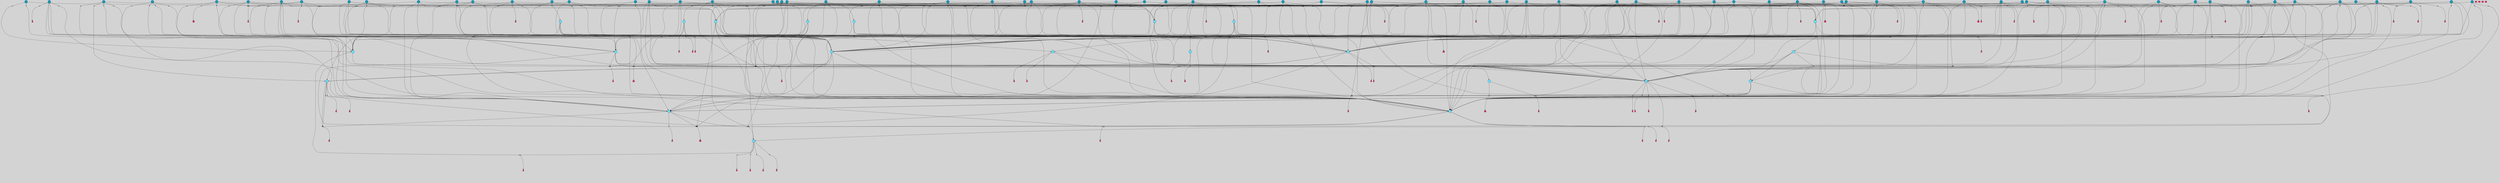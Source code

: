 // File exported with GEGELATI v1.3.1
// On the 2024-04-08 16:59:59
// With the File::TPGGraphDotExporter
digraph{
	graph[pad = "0.212, 0.055" bgcolor = lightgray]
	node[shape=circle style = filled label = ""]
		T3 [fillcolor="#66ddff"]
		T7 [fillcolor="#66ddff"]
		T9 [fillcolor="#66ddff"]
		T27 [fillcolor="#66ddff"]
		T82 [fillcolor="#66ddff"]
		T111 [fillcolor="#66ddff"]
		T129 [fillcolor="#66ddff"]
		T194 [fillcolor="#66ddff"]
		T319 [fillcolor="#66ddff"]
		T350 [fillcolor="#66ddff"]
		T413 [fillcolor="#66ddff"]
		T459 [fillcolor="#66ddff"]
		T557 [fillcolor="#66ddff"]
		T592 [fillcolor="#66ddff"]
		T613 [fillcolor="#66ddff"]
		T695 [fillcolor="#66ddff"]
		T879 [fillcolor="#1199bb"]
		T930 [fillcolor="#1199bb"]
		T935 [fillcolor="#1199bb"]
		T946 [fillcolor="#1199bb"]
		T954 [fillcolor="#1199bb"]
		T957 [fillcolor="#1199bb"]
		T982 [fillcolor="#1199bb"]
		T992 [fillcolor="#1199bb"]
		T993 [fillcolor="#1199bb"]
		T995 [fillcolor="#1199bb"]
		T1002 [fillcolor="#1199bb"]
		T1005 [fillcolor="#1199bb"]
		T1006 [fillcolor="#66ddff"]
		T802 [fillcolor="#66ddff"]
		T1057 [fillcolor="#1199bb"]
		T1063 [fillcolor="#1199bb"]
		T1072 [fillcolor="#66ddff"]
		T1097 [fillcolor="#1199bb"]
		T611 [fillcolor="#1199bb"]
		T1101 [fillcolor="#1199bb"]
		T1103 [fillcolor="#1199bb"]
		T1104 [fillcolor="#1199bb"]
		T1106 [fillcolor="#1199bb"]
		T1107 [fillcolor="#1199bb"]
		T1108 [fillcolor="#1199bb"]
		T1109 [fillcolor="#1199bb"]
		T1110 [fillcolor="#1199bb"]
		T1111 [fillcolor="#1199bb"]
		T1112 [fillcolor="#1199bb"]
		T1114 [fillcolor="#1199bb"]
		T1116 [fillcolor="#1199bb"]
		T1117 [fillcolor="#1199bb"]
		T1118 [fillcolor="#1199bb"]
		T1120 [fillcolor="#1199bb"]
		T1121 [fillcolor="#66ddff"]
		T1123 [fillcolor="#1199bb"]
		T1124 [fillcolor="#1199bb"]
		T1125 [fillcolor="#1199bb"]
		T1126 [fillcolor="#1199bb"]
		T1127 [fillcolor="#1199bb"]
		T1128 [fillcolor="#1199bb"]
		T1129 [fillcolor="#1199bb"]
		T478 [fillcolor="#1199bb"]
		T1131 [fillcolor="#1199bb"]
		T1134 [fillcolor="#1199bb"]
		T1135 [fillcolor="#1199bb"]
		T1136 [fillcolor="#1199bb"]
		T1137 [fillcolor="#1199bb"]
		T1138 [fillcolor="#1199bb"]
		T1139 [fillcolor="#1199bb"]
		T1140 [fillcolor="#1199bb"]
		T1143 [fillcolor="#1199bb"]
		T1147 [fillcolor="#1199bb"]
		T1151 [fillcolor="#66ddff"]
		T1155 [fillcolor="#1199bb"]
		T1165 [fillcolor="#1199bb"]
		T1168 [fillcolor="#1199bb"]
		T1177 [fillcolor="#1199bb"]
		T1180 [fillcolor="#1199bb"]
		T1181 [fillcolor="#1199bb"]
		T1182 [fillcolor="#1199bb"]
		T1186 [fillcolor="#1199bb"]
		T1187 [fillcolor="#1199bb"]
		T1188 [fillcolor="#1199bb"]
		T1189 [fillcolor="#66ddff"]
		T1190 [fillcolor="#1199bb"]
		T1193 [fillcolor="#1199bb"]
		T1203 [fillcolor="#1199bb"]
		T1205 [fillcolor="#1199bb"]
		T1209 [fillcolor="#1199bb"]
		T1215 [fillcolor="#1199bb"]
		T1217 [fillcolor="#1199bb"]
		T1218 [fillcolor="#1199bb"]
		T1219 [fillcolor="#1199bb"]
		T1222 [fillcolor="#1199bb"]
		T1223 [fillcolor="#1199bb"]
		T1224 [fillcolor="#1199bb"]
		T1225 [fillcolor="#1199bb"]
		T1226 [fillcolor="#1199bb"]
		T1227 [fillcolor="#1199bb"]
		T1228 [fillcolor="#1199bb"]
		T1229 [fillcolor="#1199bb"]
		P15757 [fillcolor="#cccccc" shape=point] //6|
		I15757 [shape=box style=invis label="6|1&2|6#1|7&#92;n10|7&2|0#1|5&#92;n9|4&0|1#2|2&#92;n8|6&0|0#1|0&#92;n"]
		P15757 -> I15757[style=invis]
		A8288 [fillcolor="#ff3366" shape=box margin=0.03 width=0 height=0 label="3"]
		T3 -> P15757 -> A8288
		P15758 [fillcolor="#cccccc" shape=point] //3|
		I15758 [shape=box style=invis label="7|6&2|4#0|2&#92;n10|3&2|7#1|4&#92;n11|6&0|4#0|1&#92;n7|1&0|0#2|6&#92;n7|6&0|3#2|6&#92;n4|0&2|6#0|1&#92;n4|4&2|5#0|2&#92;n4|6&0|4#2|7&#92;n10|0&2|3#1|5&#92;n2|6&0|5#0|2&#92;n1|0&2|3#0|7&#92;n1|6&2|0#0|5&#92;n6|2&0|1#0|7&#92;n9|2&0|3#2|7&#92;n5|3&0|6#0|6&#92;n1|7&2|5#2|3&#92;n8|1&2|7#0|6&#92;n1|0&2|5#2|1&#92;n7|1&2|2#2|5&#92;n7|4&2|6#0|3&#92;n"]
		P15758 -> I15758[style=invis]
		A8289 [fillcolor="#ff3366" shape=box margin=0.03 width=0 height=0 label="4"]
		T3 -> P15758 -> A8289
		P15759 [fillcolor="#cccccc" shape=point] //-3|
		I15759 [shape=box style=invis label="1|6&2|7#0|7&#92;n10|2&0|7#1|3&#92;n9|6&2|7#2|2&#92;n5|3&0|7#0|7&#92;n1|6&2|3#0|0&#92;n2|3&2|3#2|2&#92;n5|1&2|6#0|6&#92;n"]
		P15759 -> I15759[style=invis]
		A8290 [fillcolor="#ff3366" shape=box margin=0.03 width=0 height=0 label="7"]
		T7 -> P15759 -> A8290
		P15760 [fillcolor="#cccccc" shape=point] //5|
		I15760 [shape=box style=invis label="0|5&2|3#0|1&#92;n0|6&2|1#2|4&#92;n6|2&2|6#0|7&#92;n7|4&0|3#0|1&#92;n5|4&0|7#1|6&#92;n9|1&0|5#2|2&#92;n6|3&2|3#1|7&#92;n11|7&2|4#1|6&#92;n2|5&0|1#0|0&#92;n4|7&0|0#0|2&#92;n6|2&0|6#0|0&#92;n2|1&2|6#2|4&#92;n10|0&2|0#1|0&#92;n6|6&2|4#0|6&#92;n"]
		P15760 -> I15760[style=invis]
		A8291 [fillcolor="#ff3366" shape=box margin=0.03 width=0 height=0 label="8"]
		T7 -> P15760 -> A8291
		P15761 [fillcolor="#cccccc" shape=point] //-6|
		I15761 [shape=box style=invis label="11|1&0|7#2|0&#92;n10|4&0|1#1|0&#92;n4|3&2|4#2|1&#92;n0|5&2|0#0|0&#92;n6|1&0|0#0|3&#92;n8|2&2|0#0|4&#92;n11|4&2|0#1|6&#92;n7|0&2|6#2|3&#92;n5|3&2|6#2|0&#92;n2|0&2|0#0|4&#92;n"]
		P15761 -> I15761[style=invis]
		A8292 [fillcolor="#ff3366" shape=box margin=0.03 width=0 height=0 label="9"]
		T9 -> P15761 -> A8292
		P15762 [fillcolor="#cccccc" shape=point] //2|
		I15762 [shape=box style=invis label="6|3&2|7#1|4&#92;n8|6&0|0#2|5&#92;n2|1&0|2#0|3&#92;n8|7&0|6#0|4&#92;n2|1&2|0#0|1&#92;n0|0&2|2#2|3&#92;n6|6&0|7#2|1&#92;n6|1&0|7#2|6&#92;n5|4&2|7#0|4&#92;n0|3&0|4#2|0&#92;n11|0&2|0#2|5&#92;n4|5&2|5#2|4&#92;n5|7&0|6#0|4&#92;n9|7&2|5#0|3&#92;n5|4&2|1#0|3&#92;n5|3&0|1#1|7&#92;n0|4&0|3#2|5&#92;n"]
		P15762 -> I15762[style=invis]
		A8293 [fillcolor="#ff3366" shape=box margin=0.03 width=0 height=0 label="10"]
		T9 -> P15762 -> A8293
		P15763 [fillcolor="#cccccc" shape=point] //2|
		I15763 [shape=box style=invis label="9|1&2|3#0|1&#92;n5|2&2|0#2|4&#92;n3|6&2|5#2|7&#92;n7|0&2|5#0|4&#92;n1|2&0|3#0|5&#92;n7|3&2|7#0|0&#92;n"]
		P15763 -> I15763[style=invis]
		A8294 [fillcolor="#ff3366" shape=box margin=0.03 width=0 height=0 label="2"]
		T27 -> P15763 -> A8294
		P15764 [fillcolor="#cccccc" shape=point] //-6|
		I15764 [shape=box style=invis label="7|5&0|4#0|4&#92;n11|0&2|5#2|1&#92;n"]
		P15764 -> I15764[style=invis]
		A8295 [fillcolor="#ff3366" shape=box margin=0.03 width=0 height=0 label="3"]
		T27 -> P15764 -> A8295
		T27 -> P15758
		P15765 [fillcolor="#cccccc" shape=point] //0|
		I15765 [shape=box style=invis label="2|5&0|1#0|6&#92;n6|1&2|2#2|7&#92;n8|0&0|3#1|4&#92;n4|3&2|5#2|4&#92;n8|1&2|4#0|0&#92;n6|6&0|1#2|6&#92;n11|7&2|4#2|5&#92;n6|2&2|4#0|2&#92;n8|5&2|4#2|4&#92;n2|1&2|1#2|2&#92;n2|7&2|5#2|6&#92;n9|7&0|5#0|4&#92;n1|2&0|5#2|6&#92;n4|2&2|3#2|7&#92;n3|3&2|1#0|2&#92;n"]
		P15765 -> I15765[style=invis]
		A8296 [fillcolor="#ff3366" shape=box margin=0.03 width=0 height=0 label="5"]
		T27 -> P15765 -> A8296
		P15766 [fillcolor="#cccccc" shape=point] //0|
		I15766 [shape=box style=invis label="4|0&0|3#2|7&#92;n10|2&0|3#1|7&#92;n3|5&0|2#0|3&#92;n4|5&0|0#2|1&#92;n10|7&2|0#1|2&#92;n5|3&2|3#1|6&#92;n9|5&2|0#0|4&#92;n5|4&2|7#0|2&#92;n10|3&2|7#1|4&#92;n7|2&0|1#2|6&#92;n8|6&0|5#0|5&#92;n8|7&2|3#0|5&#92;n2|6&2|4#0|0&#92;n"]
		P15766 -> I15766[style=invis]
		A8297 [fillcolor="#ff3366" shape=box margin=0.03 width=0 height=0 label="5"]
		T27 -> P15766 -> A8297
		P15767 [fillcolor="#cccccc" shape=point] //6|
		I15767 [shape=box style=invis label="7|0&2|5#1|2&#92;n10|6&2|1#1|3&#92;n7|5&0|2#0|7&#92;n10|7&0|1#1|5&#92;n4|6&2|5#0|5&#92;n4|4&0|7#2|7&#92;n"]
		P15767 -> I15767[style=invis]
		A8298 [fillcolor="#ff3366" shape=box margin=0.03 width=0 height=0 label="7"]
		T82 -> P15767 -> A8298
		P15768 [fillcolor="#cccccc" shape=point] //6|
		I15768 [shape=box style=invis label="0|5&2|3#0|1&#92;n0|6&2|1#2|4&#92;n9|1&0|5#2|2&#92;n7|4&0|3#0|1&#92;n5|4&0|7#1|6&#92;n2|5&0|1#0|0&#92;n6|3&2|3#1|7&#92;n11|7&2|4#1|6&#92;n6|2&2|6#0|1&#92;n4|7&0|0#0|2&#92;n6|2&0|6#0|0&#92;n9|1&2|6#2|4&#92;n10|0&2|0#1|0&#92;n6|6&2|4#0|6&#92;n"]
		P15768 -> I15768[style=invis]
		A8299 [fillcolor="#ff3366" shape=box margin=0.03 width=0 height=0 label="8"]
		T82 -> P15768 -> A8299
		T82 -> P15761
		P15769 [fillcolor="#cccccc" shape=point] //-5|
		I15769 [shape=box style=invis label="0|0&2|3#0|2&#92;n10|5&0|6#1|3&#92;n7|3&0|6#2|3&#92;n3|4&0|6#0|6&#92;n10|5&0|2#1|1&#92;n5|0&0|1#0|3&#92;n6|6&2|5#1|5&#92;n7|4&0|2#1|7&#92;n5|7&0|1#2|5&#92;n1|5&0|0#0|3&#92;n7|5&2|1#2|6&#92;n9|0&0|2#0|0&#92;n4|0&2|4#0|0&#92;n4|6&0|0#2|3&#92;n3|1&0|6#2|5&#92;n7|7&2|1#2|3&#92;n9|4&2|2#0|6&#92;n"]
		P15769 -> I15769[style=invis]
		T111 -> P15769 -> T9
		P15770 [fillcolor="#cccccc" shape=point] //7|
		I15770 [shape=box style=invis label="7|4&2|1#2|0&#92;n4|1&2|4#2|3&#92;n5|0&2|0#2|2&#92;n6|1&2|4#2|6&#92;n"]
		P15770 -> I15770[style=invis]
		A8300 [fillcolor="#ff3366" shape=box margin=0.03 width=0 height=0 label="9"]
		T111 -> P15770 -> A8300
		P15771 [fillcolor="#cccccc" shape=point] //2|
		I15771 [shape=box style=invis label="3|0&2|0#0|1&#92;n11|2&0|7#1|6&#92;n8|7&2|4#0|5&#92;n5|3&0|2#2|6&#92;n4|4&2|4#2|6&#92;n3|0&0|7#0|1&#92;n2|7&2|2#2|5&#92;n9|3&2|6#2|7&#92;n7|7&0|0#0|4&#92;n6|1&2|4#1|3&#92;n5|4&2|0#1|6&#92;n1|3&0|7#0|4&#92;n"]
		P15771 -> I15771[style=invis]
		A8301 [fillcolor="#ff3366" shape=box margin=0.03 width=0 height=0 label="7"]
		T111 -> P15771 -> A8301
		T111 -> P15761
		P15772 [fillcolor="#cccccc" shape=point] //8|
		I15772 [shape=box style=invis label="9|0&0|1#2|0&#92;n10|1&2|5#1|4&#92;n8|2&2|6#0|4&#92;n2|4&2|5#2|3&#92;n4|2&2|2#0|2&#92;n7|5&0|2#0|0&#92;n8|2&2|1#1|3&#92;n8|7&0|7#2|1&#92;n1|1&0|0#0|7&#92;n5|6&2|5#1|0&#92;n6|6&2|5#0|0&#92;n11|4&0|3#2|6&#92;n4|2&2|4#0|7&#92;n5|6&0|1#2|0&#92;n11|3&0|2#0|7&#92;n"]
		P15772 -> I15772[style=invis]
		A8302 [fillcolor="#ff3366" shape=box margin=0.03 width=0 height=0 label="6"]
		T129 -> P15772 -> A8302
		P15773 [fillcolor="#cccccc" shape=point] //5|
		I15773 [shape=box style=invis label="3|0&2|0#0|1&#92;n3|0&0|7#0|1&#92;n5|3&0|2#2|6&#92;n4|4&2|4#2|6&#92;n11|2&0|7#1|6&#92;n2|7&2|2#2|5&#92;n9|3&2|6#2|7&#92;n7|7&0|0#0|4&#92;n6|1&2|4#2|3&#92;n5|4&2|0#1|6&#92;n1|3&0|7#0|4&#92;n"]
		P15773 -> I15773[style=invis]
		A8303 [fillcolor="#ff3366" shape=box margin=0.03 width=0 height=0 label="7"]
		T129 -> P15773 -> A8303
		P15774 [fillcolor="#cccccc" shape=point] //10|
		I15774 [shape=box style=invis label="4|5&2|7#2|1&#92;n1|7&2|3#0|6&#92;n3|5&2|2#0|3&#92;n10|3&0|7#1|4&#92;n7|1&0|4#2|6&#92;n10|2&0|3#1|7&#92;n9|5&2|0#0|4&#92;n4|0&0|3#2|7&#92;n11|4&2|6#1|2&#92;n5|4&2|7#0|2&#92;n2|6&2|4#0|0&#92;n6|5&0|7#2|1&#92;n5|3&2|3#1|6&#92;n10|7&2|0#1|2&#92;n"]
		P15774 -> I15774[style=invis]
		A8304 [fillcolor="#ff3366" shape=box margin=0.03 width=0 height=0 label="5"]
		T129 -> P15774 -> A8304
		P15775 [fillcolor="#cccccc" shape=point] //5|
		I15775 [shape=box style=invis label="9|4&2|3#1|3&#92;n0|4&2|4#0|5&#92;n6|1&2|6#2|5&#92;n4|0&0|5#2|0&#92;n"]
		P15775 -> I15775[style=invis]
		A8305 [fillcolor="#ff3366" shape=box margin=0.03 width=0 height=0 label="7"]
		T129 -> P15775 -> A8305
		P15776 [fillcolor="#cccccc" shape=point] //6|
		I15776 [shape=box style=invis label="9|4&2|7#0|6&#92;n8|4&0|1#1|0&#92;n1|3&0|0#2|1&#92;n2|4&0|6#2|2&#92;n5|1&2|5#0|7&#92;n3|0&0|3#2|6&#92;n2|2&2|6#0|2&#92;n8|4&0|4#2|2&#92;n5|1&2|4#0|3&#92;n9|4&0|6#0|6&#92;n5|0&2|2#1|5&#92;n11|7&0|0#1|1&#92;n0|4&0|3#0|3&#92;n7|7&2|4#2|5&#92;n1|5&0|1#2|1&#92;n"]
		P15776 -> I15776[style=invis]
		A8306 [fillcolor="#ff3366" shape=box margin=0.03 width=0 height=0 label="1"]
		T129 -> P15776 -> A8306
		P15777 [fillcolor="#cccccc" shape=point] //5|
		I15777 [shape=box style=invis label="3|0&2|0#2|1&#92;n3|0&0|7#0|1&#92;n5|3&0|2#2|6&#92;n4|4&2|4#2|6&#92;n5|4&2|0#1|6&#92;n2|7&2|2#2|5&#92;n1|3&0|7#0|4&#92;n11|6&2|2#0|7&#92;n7|7&0|0#0|4&#92;n6|1&2|4#2|3&#92;n11|0&0|7#1|6&#92;n9|3&2|6#2|7&#92;n"]
		P15777 -> I15777[style=invis]
		A8307 [fillcolor="#ff3366" shape=box margin=0.03 width=0 height=0 label="7"]
		T194 -> P15777 -> A8307
		P15778 [fillcolor="#cccccc" shape=point] //4|
		I15778 [shape=box style=invis label="7|1&0|6#0|1&#92;n6|7&2|7#1|7&#92;n10|1&2|1#1|1&#92;n9|6&2|2#1|4&#92;n4|7&0|4#2|2&#92;n9|6&0|5#1|1&#92;n10|0&2|6#1|6&#92;n5|1&0|1#2|3&#92;n10|1&0|5#1|0&#92;n3|4&2|3#0|0&#92;n8|2&0|5#2|4&#92;n1|6&2|0#0|0&#92;n2|3&0|1#2|6&#92;n5|2&2|2#1|6&#92;n2|2&0|1#2|1&#92;n3|1&2|7#0|3&#92;n6|7&2|3#0|4&#92;n"]
		P15778 -> I15778[style=invis]
		A8308 [fillcolor="#ff3366" shape=box margin=0.03 width=0 height=0 label="10"]
		T194 -> P15778 -> A8308
		P15779 [fillcolor="#cccccc" shape=point] //-4|
		I15779 [shape=box style=invis label="0|4&0|0#2|7&#92;n8|5&2|4#2|4&#92;n4|3&2|5#2|4&#92;n11|7&2|2#2|5&#92;n6|5&2|2#2|7&#92;n3|2&0|7#0|7&#92;n3|3&2|1#0|3&#92;n2|6&0|3#2|5&#92;n0|1&2|6#2|2&#92;n8|2&0|0#1|6&#92;n0|7&0|5#0|4&#92;n9|5&0|3#2|7&#92;n2|7&2|5#2|6&#92;n9|0&2|0#0|1&#92;n1|2&2|4#0|2&#92;n"]
		P15779 -> I15779[style=invis]
		T194 -> P15779 -> T27
		P15780 [fillcolor="#cccccc" shape=point] //7|
		I15780 [shape=box style=invis label="7|4&2|7#0|4&#92;n4|6&0|1#2|5&#92;n2|1&2|3#0|0&#92;n4|3&2|0#0|1&#92;n0|0&2|7#2|7&#92;n7|7&0|5#2|3&#92;n5|0&2|1#2|2&#92;n10|0&0|4#1|2&#92;n4|4&0|7#0|0&#92;n6|7&0|2#0|1&#92;n1|4&2|5#0|4&#92;n"]
		P15780 -> I15780[style=invis]
		A8309 [fillcolor="#ff3366" shape=box margin=0.03 width=0 height=0 label="0"]
		T194 -> P15780 -> A8309
		P15781 [fillcolor="#cccccc" shape=point] //9|
		I15781 [shape=box style=invis label="11|0&2|0#1|1&#92;n3|6&0|6#0|0&#92;n1|4&0|0#2|4&#92;n7|5&2|2#1|3&#92;n11|7&2|6#1|7&#92;n5|2&0|6#1|5&#92;n9|5&0|6#0|3&#92;n2|2&2|7#0|5&#92;n9|3&2|2#2|0&#92;n11|0&2|7#0|1&#92;n1|1&2|0#0|1&#92;n6|6&0|6#1|2&#92;n9|7&0|1#0|3&#92;n2|0&2|4#2|5&#92;n2|4&2|2#0|0&#92;n6|1&2|1#1|7&#92;n10|7&2|5#1|6&#92;n11|5&2|7#2|4&#92;n"]
		P15781 -> I15781[style=invis]
		A8310 [fillcolor="#ff3366" shape=box margin=0.03 width=0 height=0 label="1"]
		T319 -> P15781 -> A8310
		T319 -> P15775
		P15782 [fillcolor="#cccccc" shape=point] //9|
		I15782 [shape=box style=invis label="9|6&2|0#1|3&#92;n7|1&0|3#0|4&#92;n9|6&2|0#0|1&#92;n1|5&0|0#0|5&#92;n8|6&2|4#0|0&#92;n7|4&2|4#0|7&#92;n6|0&2|4#2|0&#92;n7|7&2|4#2|2&#92;n"]
		P15782 -> I15782[style=invis]
		A8311 [fillcolor="#ff3366" shape=box margin=0.03 width=0 height=0 label="5"]
		T319 -> P15782 -> A8311
		T319 -> P15779
		P15783 [fillcolor="#cccccc" shape=point] //-4|
		I15783 [shape=box style=invis label="11|3&0|7#1|7&#92;n11|7&0|7#2|7&#92;n5|3&0|3#2|0&#92;n0|1&2|2#0|4&#92;n0|0&0|4#2|5&#92;n6|3&2|1#2|3&#92;n11|7&0|0#0|4&#92;n0|0&0|0#0|2&#92;n1|1&0|4#0|3&#92;n6|5&2|7#1|2&#92;n6|6&0|3#2|7&#92;n6|2&0|4#0|0&#92;n5|5&2|6#0|5&#92;n"]
		P15783 -> I15783[style=invis]
		A8312 [fillcolor="#ff3366" shape=box margin=0.03 width=0 height=0 label="8"]
		T319 -> P15783 -> A8312
		T350 -> P15779
		T350 -> P15780
		P15784 [fillcolor="#cccccc" shape=point] //3|
		I15784 [shape=box style=invis label="5|4&2|7#0|1&#92;n0|6&0|6#2|2&#92;n9|5&2|2#2|0&#92;n3|6&2|7#0|2&#92;n3|5&0|0#0|6&#92;n2|6&0|6#2|2&#92;n2|6&2|2#0|0&#92;n5|1&0|4#0|5&#92;n2|6&0|5#2|5&#92;n1|0&0|7#2|2&#92;n4|7&0|6#2|4&#92;n7|3&0|6#2|5&#92;n1|1&0|1#0|3&#92;n"]
		P15784 -> I15784[style=invis]
		A8313 [fillcolor="#ff3366" shape=box margin=0.03 width=0 height=0 label="1"]
		T350 -> P15784 -> A8313
		P15785 [fillcolor="#cccccc" shape=point] //-2|
		I15785 [shape=box style=invis label="2|0&2|3#2|5&#92;n10|3&2|7#1|4&#92;n8|1&2|7#0|6&#92;n7|6&0|3#2|6&#92;n4|0&2|6#0|1&#92;n4|4&2|5#0|2&#92;n4|6&0|2#2|7&#92;n7|6&2|4#0|2&#92;n11|7&2|7#0|3&#92;n6|6&0|3#0|6&#92;n1|6&2|0#0|5&#92;n11|6&0|4#0|1&#92;n2|6&0|5#0|2&#92;n6|2&0|1#0|7&#92;n9|2&0|3#2|7&#92;n5|3&0|6#0|6&#92;n7|1&2|2#2|5&#92;n1|0&2|3#0|7&#92;n1|0&2|5#0|1&#92;n3|4&2|6#0|3&#92;n"]
		P15785 -> I15785[style=invis]
		A8314 [fillcolor="#ff3366" shape=box margin=0.03 width=0 height=0 label="4"]
		T350 -> P15785 -> A8314
		T350 -> P15780
		P15786 [fillcolor="#cccccc" shape=point] //-4|
		I15786 [shape=box style=invis label="1|5&2|1#2|4&#92;n3|0&2|3#2|6&#92;n0|3&0|0#0|1&#92;n8|6&2|5#1|5&#92;n9|7&2|5#2|0&#92;n4|1&0|7#2|2&#92;n4|2&0|3#0|0&#92;n"]
		P15786 -> I15786[style=invis]
		A8315 [fillcolor="#ff3366" shape=box margin=0.03 width=0 height=0 label="2"]
		T413 -> P15786 -> A8315
		T413 -> P15768
		P15787 [fillcolor="#cccccc" shape=point] //-4|
		I15787 [shape=box style=invis label="7|5&2|2#0|7&#92;n9|6&2|3#0|3&#92;n10|6&2|1#1|0&#92;n8|0&0|5#1|3&#92;n7|5&0|5#1|5&#92;n5|1&2|5#2|1&#92;n"]
		P15787 -> I15787[style=invis]
		A8316 [fillcolor="#ff3366" shape=box margin=0.03 width=0 height=0 label="7"]
		T413 -> P15787 -> A8316
		T413 -> P15778
		P15788 [fillcolor="#cccccc" shape=point] //-5|
		I15788 [shape=box style=invis label="7|7&2|4#0|6&#92;n8|5&2|1#0|3&#92;n0|0&0|0#2|7&#92;n2|2&0|5#2|4&#92;n1|0&2|5#0|2&#92;n11|1&2|3#0|5&#92;n2|7&2|0#2|3&#92;n9|4&2|7#1|2&#92;n5|5&0|7#0|5&#92;n"]
		P15788 -> I15788[style=invis]
		T413 -> P15788 -> T319
		T459 -> P15786
		T459 -> P15787
		T459 -> P15778
		T459 -> P15788
		P15789 [fillcolor="#cccccc" shape=point] //8|
		I15789 [shape=box style=invis label="6|5&2|5#0|4&#92;n9|0&0|5#0|7&#92;n2|6&0|4#2|4&#92;n7|1&0|3#0|2&#92;n1|4&2|4#0|3&#92;n3|2&2|2#0|3&#92;n"]
		P15789 -> I15789[style=invis]
		T459 -> P15789 -> T350
		T557 -> P15788
		T557 -> P15757
		T557 -> P15778
		P15790 [fillcolor="#cccccc" shape=point] //4|
		I15790 [shape=box style=invis label="7|1&0|6#0|1&#92;n5|2&2|5#1|6&#92;n10|1&2|1#1|1&#92;n9|6&2|2#1|4&#92;n4|7&0|4#2|2&#92;n9|6&0|4#1|1&#92;n10|0&2|6#1|6&#92;n5|1&0|1#2|3&#92;n1|6&2|0#0|1&#92;n8|2&0|5#2|4&#92;n3|4&2|3#0|0&#92;n10|1&0|5#1|0&#92;n2|2&0|1#2|1&#92;n3|1&2|7#0|3&#92;n"]
		P15790 -> I15790[style=invis]
		A8317 [fillcolor="#ff3366" shape=box margin=0.03 width=0 height=0 label="10"]
		T557 -> P15790 -> A8317
		P15791 [fillcolor="#cccccc" shape=point] //1|
		I15791 [shape=box style=invis label="10|5&2|0#1|7&#92;n9|2&2|7#2|2&#92;n9|0&2|5#2|1&#92;n"]
		P15791 -> I15791[style=invis]
		A8318 [fillcolor="#ff3366" shape=box margin=0.03 width=0 height=0 label="3"]
		T557 -> P15791 -> A8318
		T592 -> P15788
		T592 -> P15778
		T592 -> P15790
		T592 -> P15791
		P15792 [fillcolor="#cccccc" shape=point] //-6|
		I15792 [shape=box style=invis label="0|3&2|3#2|0&#92;n3|7&2|2#2|6&#92;n11|5&2|6#0|2&#92;n5|5&2|6#2|0&#92;n3|0&0|6#0|3&#92;n4|7&0|7#2|7&#92;n7|2&2|5#1|5&#92;n9|4&2|3#1|5&#92;n2|5&2|7#2|4&#92;n1|2&0|5#0|1&#92;n5|4&2|4#1|3&#92;n7|0&0|7#1|1&#92;n9|3&0|6#1|4&#92;n"]
		P15792 -> I15792[style=invis]
		A8319 [fillcolor="#ff3366" shape=box margin=0.03 width=0 height=0 label="5"]
		T592 -> P15792 -> A8319
		P15793 [fillcolor="#cccccc" shape=point] //4|
		I15793 [shape=box style=invis label="0|5&2|3#0|1&#92;n0|6&2|1#0|4&#92;n6|6&2|4#0|6&#92;n4|4&0|6#0|3&#92;n10|0&2|0#1|5&#92;n2|5&0|1#0|0&#92;n7|4&0|3#0|1&#92;n11|7&2|4#1|6&#92;n1|1&0|5#2|2&#92;n6|2&2|6#0|1&#92;n1|2&0|6#0|0&#92;n9|3&2|0#0|0&#92;n9|2&2|6#2|4&#92;n7|4&0|0#2|1&#92;n6|3&2|3#1|7&#92;n0|0&2|4#2|5&#92;n"]
		P15793 -> I15793[style=invis]
		A8320 [fillcolor="#ff3366" shape=box margin=0.03 width=0 height=0 label="8"]
		T613 -> P15793 -> A8320
		T613 -> P15787
		P15794 [fillcolor="#cccccc" shape=point] //2|
		I15794 [shape=box style=invis label="7|7&2|4#0|6&#92;n8|5&2|1#0|3&#92;n9|7&2|2#2|2&#92;n0|0&0|0#2|7&#92;n1|0&2|5#0|2&#92;n2|2&0|5#2|4&#92;n11|1&2|3#0|5&#92;n2|7&2|1#2|3&#92;n9|4&2|7#1|2&#92;n5|0&0|7#0|5&#92;n"]
		P15794 -> I15794[style=invis]
		T613 -> P15794 -> T319
		T613 -> P15774
		P15795 [fillcolor="#cccccc" shape=point] //8|
		I15795 [shape=box style=invis label="11|4&2|0#1|6&#92;n4|3&0|6#0|5&#92;n3|0&2|6#0|3&#92;n9|3&2|5#0|5&#92;n2|6&0|6#2|1&#92;n9|7&0|5#1|4&#92;n"]
		P15795 -> I15795[style=invis]
		T613 -> P15795 -> T194
		P15796 [fillcolor="#cccccc" shape=point] //-5|
		I15796 [shape=box style=invis label="0|5&2|3#0|1&#92;n0|6&2|1#2|4&#92;n6|2&2|6#0|7&#92;n9|0&2|7#1|1&#92;n7|4&0|3#0|1&#92;n3|5&2|7#0|6&#92;n11|7&2|3#1|6&#92;n2|1&2|6#2|4&#92;n5|0&0|7#1|6&#92;n2|5&0|1#0|0&#92;n4|7&0|0#0|2&#92;n6|2&0|6#0|0&#92;n9|1&2|5#2|2&#92;n10|0&0|0#1|0&#92;n2|7&2|6#0|3&#92;n6|6&2|4#0|6&#92;n"]
		P15796 -> I15796[style=invis]
		T695 -> P15796 -> T129
		P15797 [fillcolor="#cccccc" shape=point] //-5|
		I15797 [shape=box style=invis label="11|4&2|0#1|6&#92;n2|6&0|6#2|1&#92;n9|1&2|5#0|5&#92;n3|0&2|6#0|3&#92;n9|7&0|5#1|4&#92;n"]
		P15797 -> I15797[style=invis]
		T695 -> P15797 -> T194
		P15798 [fillcolor="#cccccc" shape=point] //4|
		I15798 [shape=box style=invis label="0|5&2|3#0|1&#92;n0|6&2|1#2|4&#92;n6|2&2|6#0|7&#92;n9|1&2|5#2|2&#92;n7|4&0|3#0|1&#92;n11|7&2|4#1|6&#92;n9|0&2|7#1|1&#92;n5|4&0|7#1|6&#92;n2|5&0|1#0|0&#92;n4|7&0|0#0|2&#92;n6|2&0|6#0|0&#92;n2|1&2|6#2|4&#92;n10|0&0|0#1|0&#92;n2|7&2|6#0|3&#92;n6|6&2|4#0|6&#92;n"]
		P15798 -> I15798[style=invis]
		T695 -> P15798 -> T129
		P15799 [fillcolor="#cccccc" shape=point] //9|
		I15799 [shape=box style=invis label="8|0&0|5#0|1&#92;n0|6&2|0#0|7&#92;n5|7&0|1#1|4&#92;n5|1&0|6#2|7&#92;n11|3&0|7#1|6&#92;n10|2&2|5#1|6&#92;n10|0&0|3#1|4&#92;n0|0&2|5#0|7&#92;n0|0&2|5#0|1&#92;n0|4&2|2#2|3&#92;n11|7&2|5#0|5&#92;n"]
		P15799 -> I15799[style=invis]
		T695 -> P15799 -> T7
		P15800 [fillcolor="#cccccc" shape=point] //-2|
		I15800 [shape=box style=invis label="4|3&0|6#0|3&#92;n5|7&2|3#2|2&#92;n1|4&2|6#2|3&#92;n5|6&0|7#1|2&#92;n9|2&2|4#1|4&#92;n2|4&0|5#0|7&#92;n10|0&0|6#1|2&#92;n5|7&2|5#1|5&#92;n3|1&0|6#0|2&#92;n2|7&2|7#2|6&#92;n5|4&0|5#1|5&#92;n10|4&2|5#1|7&#92;n10|6&2|0#1|4&#92;n11|5&2|6#2|3&#92;n4|0&0|4#2|4&#92;n8|4&2|1#2|5&#92;n4|5&2|7#0|6&#92;n"]
		P15800 -> I15800[style=invis]
		T879 -> P15800 -> T111
		P15801 [fillcolor="#cccccc" shape=point] //-5|
		I15801 [shape=box style=invis label="9|0&2|4#2|5&#92;n9|6&2|7#2|6&#92;n11|4&2|0#1|6&#92;n10|2&2|2#1|6&#92;n9|7&0|5#1|4&#92;n2|1&0|3#2|1&#92;n1|7&0|6#2|6&#92;n9|3&2|5#2|5&#92;n4|5&0|6#0|7&#92;n3|0&2|6#0|3&#92;n1|6&0|2#0|7&#92;n"]
		P15801 -> I15801[style=invis]
		T879 -> P15801 -> T194
		P15802 [fillcolor="#cccccc" shape=point] //8|
		I15802 [shape=box style=invis label="2|7&2|0#2|3&#92;n2|2&0|5#2|2&#92;n9|0&2|2#0|4&#92;n8|0&2|1#0|3&#92;n8|2&0|2#2|1&#92;n0|0&0|0#2|7&#92;n7|6&2|4#0|6&#92;n11|3&2|0#1|3&#92;n3|4&2|7#0|2&#92;n10|6&0|7#1|3&#92;n"]
		P15802 -> I15802[style=invis]
		T879 -> P15802 -> T319
		P15803 [fillcolor="#cccccc" shape=point] //-6|
		I15803 [shape=box style=invis label="7|5&2|2#0|7&#92;n7|5&0|5#1|5&#92;n10|6&2|1#1|0&#92;n8|0&0|5#1|3&#92;n9|6&2|3#0|3&#92;n5|1&2|5#1|1&#92;n"]
		P15803 -> I15803[style=invis]
		A8321 [fillcolor="#ff3366" shape=box margin=0.03 width=0 height=0 label="7"]
		T879 -> P15803 -> A8321
		P15804 [fillcolor="#cccccc" shape=point] //-8|
		I15804 [shape=box style=invis label="6|0&2|1#2|4&#92;n1|3&2|6#0|2&#92;n0|5&2|1#2|7&#92;n7|7&2|3#0|6&#92;n9|1&2|3#0|0&#92;n0|0&0|6#2|1&#92;n11|2&2|4#2|0&#92;n1|6&0|4#2|4&#92;n5|2&0|2#1|1&#92;n7|4&0|6#2|3&#92;n"]
		P15804 -> I15804[style=invis]
		A8322 [fillcolor="#ff3366" shape=box margin=0.03 width=0 height=0 label="0"]
		T879 -> P15804 -> A8322
		P15805 [fillcolor="#cccccc" shape=point] //0|
		I15805 [shape=box style=invis label="11|2&2|7#2|3&#92;n0|0&0|0#2|7&#92;n2|2&0|5#2|4&#92;n11|5&0|5#0|5&#92;n6|7&2|4#2|2&#92;n6|6&2|6#2|1&#92;n6|0&0|1#0|3&#92;n11|1&2|3#0|2&#92;n"]
		P15805 -> I15805[style=invis]
		T930 -> P15805 -> T319
		P15806 [fillcolor="#cccccc" shape=point] //2|
		I15806 [shape=box style=invis label="10|0&2|3#1|5&#92;n7|1&0|0#2|6&#92;n1|0&2|3#0|7&#92;n1|0&2|5#0|1&#92;n5|3&0|6#0|6&#92;n4|0&2|6#0|1&#92;n3|3&0|7#0|0&#92;n7|4&2|4#0|1&#92;n7|6&0|4#2|6&#92;n2|6&0|5#0|2&#92;n1|6&2|0#0|5&#92;n6|2&0|1#0|7&#92;n4|4&2|0#0|2&#92;n4|6&0|4#2|7&#92;n8|1&2|7#0|6&#92;n11|4&2|0#2|3&#92;n4|7&2|5#2|0&#92;n7|1&2|2#2|5&#92;n4|2&2|5#2|2&#92;n"]
		P15806 -> I15806[style=invis]
		T930 -> P15806 -> T459
		P15807 [fillcolor="#cccccc" shape=point] //-8|
		I15807 [shape=box style=invis label="3|0&0|7#0|1&#92;n3|4&0|7#0|1&#92;n"]
		P15807 -> I15807[style=invis]
		A8323 [fillcolor="#ff3366" shape=box margin=0.03 width=0 height=0 label="3"]
		T930 -> P15807 -> A8323
		P15808 [fillcolor="#cccccc" shape=point] //-1|
		I15808 [shape=box style=invis label="0|6&0|3#2|0&#92;n5|0&0|7#2|2&#92;n3|6&2|4#2|1&#92;n9|4&0|3#0|0&#92;n10|2&2|6#1|1&#92;n4|2&0|0#0|0&#92;n1|7&0|1#2|0&#92;n11|7&2|6#1|6&#92;n1|1&2|0#2|2&#92;n10|7&2|2#1|7&#92;n1|2&0|3#0|5&#92;n0|3&0|3#2|5&#92;n8|6&0|5#1|2&#92;n0|6&2|4#2|2&#92;n"]
		P15808 -> I15808[style=invis]
		T935 -> P15808 -> T3
		P15809 [fillcolor="#cccccc" shape=point] //-5|
		I15809 [shape=box style=invis label="7|7&2|4#0|4&#92;n5|5&0|7#0|5&#92;n10|6&0|4#1|3&#92;n2|2&0|7#2|4&#92;n0|0&0|0#2|7&#92;n1|0&2|5#0|2&#92;n11|1&2|3#0|5&#92;n9|4&2|7#1|2&#92;n8|5&2|1#0|3&#92;n"]
		P15809 -> I15809[style=invis]
		T935 -> P15809 -> T319
		P15810 [fillcolor="#cccccc" shape=point] //6|
		I15810 [shape=box style=invis label="5|5&0|3#1|2&#92;n5|3&0|7#2|6&#92;n6|3&2|7#2|2&#92;n2|4&0|3#0|2&#92;n11|3&2|2#2|4&#92;n11|3&0|5#2|1&#92;n3|2&2|4#0|0&#92;n8|0&2|2#2|0&#92;n"]
		P15810 -> I15810[style=invis]
		T935 -> P15810 -> T319
		T935 -> P15797
		P15811 [fillcolor="#cccccc" shape=point] //-8|
		I15811 [shape=box style=invis label="2|6&0|6#2|1&#92;n3|4&0|3#0|7&#92;n3|0&2|6#0|3&#92;n1|3&0|6#0|5&#92;n9|3&2|5#0|5&#92;n9|7&0|5#1|4&#92;n"]
		P15811 -> I15811[style=invis]
		T935 -> P15811 -> T592
		P15812 [fillcolor="#cccccc" shape=point] //3|
		I15812 [shape=box style=invis label="0|5&2|3#0|1&#92;n0|6&2|1#2|4&#92;n3|3&2|2#2|0&#92;n5|2&2|6#0|7&#92;n5|4&0|7#1|6&#92;n7|4&0|3#0|1&#92;n9|0&2|7#1|1&#92;n9|1&2|5#2|2&#92;n2|5&0|1#0|0&#92;n4|7&0|0#0|2&#92;n6|2&0|6#0|0&#92;n2|1&2|1#2|4&#92;n10|0&0|0#1|0&#92;n2|7&2|6#0|3&#92;n6|6&2|4#0|6&#92;n"]
		P15812 -> I15812[style=invis]
		T946 -> P15812 -> T129
		P15813 [fillcolor="#cccccc" shape=point] //4|
		I15813 [shape=box style=invis label="10|0&2|3#1|5&#92;n7|1&0|0#2|6&#92;n1|0&2|3#0|7&#92;n4|0&2|6#0|1&#92;n5|3&0|6#0|6&#92;n1|7&2|5#2|0&#92;n7|6&2|4#0|1&#92;n7|6&0|4#2|6&#92;n2|6&0|5#0|2&#92;n1|6&2|0#0|5&#92;n6|2&0|1#0|7&#92;n9|2&0|3#2|7&#92;n4|4&2|0#0|2&#92;n4|6&0|4#2|7&#92;n8|1&2|7#0|6&#92;n11|4&2|0#2|3&#92;n1|0&2|5#0|1&#92;n7|1&2|2#2|5&#92;n4|2&2|5#2|2&#92;n"]
		P15813 -> I15813[style=invis]
		T946 -> P15813 -> T459
		T946 -> P15811
		T946 -> P15761
		P15814 [fillcolor="#cccccc" shape=point] //1|
		I15814 [shape=box style=invis label="0|5&2|3#0|1&#92;n7|6&0|0#2|1&#92;n0|6&2|1#2|4&#92;n11|1&0|2#1|2&#92;n6|2&0|6#0|0&#92;n2|5&0|1#0|0&#92;n5|4&0|7#1|6&#92;n7|4&0|6#0|1&#92;n6|2&2|6#0|1&#92;n11|7&2|4#1|6&#92;n4|7&0|0#0|2&#92;n9|1&0|5#0|2&#92;n9|1&2|6#2|4&#92;n10|0&2|0#1|0&#92;n6|6&2|4#0|6&#92;n"]
		P15814 -> I15814[style=invis]
		A8324 [fillcolor="#ff3366" shape=box margin=0.03 width=0 height=0 label="8"]
		T946 -> P15814 -> A8324
		P15815 [fillcolor="#cccccc" shape=point] //4|
		I15815 [shape=box style=invis label="2|6&0|6#2|1&#92;n4|3&0|2#0|5&#92;n3|0&2|6#0|3&#92;n9|3&2|5#0|5&#92;n11|4&2|0#1|6&#92;n9|7&0|5#1|4&#92;n"]
		P15815 -> I15815[style=invis]
		T954 -> P15815 -> T557
		P15816 [fillcolor="#cccccc" shape=point] //2|
		I15816 [shape=box style=invis label="6|3&0|5#1|5&#92;n5|0&2|5#2|4&#92;n0|7&2|1#0|6&#92;n11|5&0|5#2|7&#92;n2|6&0|6#2|1&#92;n4|1&2|5#0|4&#92;n6|7&2|1#0|1&#92;n1|3&2|6#0|3&#92;n"]
		P15816 -> I15816[style=invis]
		T954 -> P15816 -> T194
		P15817 [fillcolor="#cccccc" shape=point] //2|
		I15817 [shape=box style=invis label="6|3&0|0#0|2&#92;n11|5&0|2#2|1&#92;n0|2&0|6#2|0&#92;n1|4&0|3#0|3&#92;n7|7&2|7#2|4&#92;n0|0&2|0#0|2&#92;n1|6&2|0#0|2&#92;n11|7&2|3#1|3&#92;n"]
		P15817 -> I15817[style=invis]
		T954 -> P15817 -> T319
		P15818 [fillcolor="#cccccc" shape=point] //-3|
		I15818 [shape=box style=invis label="9|0&2|5#2|5&#92;n1|7&2|1#2|6&#92;n6|7&2|6#1|1&#92;n1|3&0|3#2|3&#92;n3|4&0|6#0|6&#92;n1|7&0|2#0|2&#92;n3|7&0|6#2|6&#92;n8|6&0|0#1|5&#92;n6|5&2|6#2|7&#92;n3|7&2|1#0|2&#92;n2|5&0|0#0|2&#92;n8|1&2|3#0|5&#92;n"]
		P15818 -> I15818[style=invis]
		T954 -> P15818 -> T459
		T957 -> P15808
		T957 -> P15809
		T957 -> P15810
		T957 -> P15811
		P15819 [fillcolor="#cccccc" shape=point] //4|
		I15819 [shape=box style=invis label="3|7&2|6#0|2&#92;n2|0&0|7#0|1&#92;n"]
		P15819 -> I15819[style=invis]
		T957 -> P15819 -> T194
		T982 -> P15808
		P15820 [fillcolor="#cccccc" shape=point] //-5|
		I15820 [shape=box style=invis label="7|7&2|4#0|4&#92;n8|5&2|1#0|3&#92;n2|2&0|7#2|4&#92;n0|0&0|0#2|7&#92;n1|0&2|5#0|6&#92;n11|1&2|3#0|5&#92;n9|4&2|7#1|2&#92;n5|5&0|7#0|5&#92;n"]
		P15820 -> I15820[style=invis]
		T982 -> P15820 -> T319
		T982 -> P15811
		P15821 [fillcolor="#cccccc" shape=point] //9|
		I15821 [shape=box style=invis label="2|7&0|4#2|2&#92;n11|7&2|4#1|6&#92;n5|2&2|1#0|3&#92;n5|0&0|7#1|6&#92;n5|4&0|3#2|0&#92;n2|6&2|4#0|4&#92;n9|1&2|5#1|4&#92;n2|7&2|6#0|3&#92;n6|5&0|6#0|0&#92;n11|3&2|7#1|0&#92;n9|4&0|3#0|7&#92;n6|2&2|6#0|7&#92;n"]
		P15821 -> I15821[style=invis]
		T982 -> P15821 -> T695
		P15822 [fillcolor="#cccccc" shape=point] //-4|
		I15822 [shape=box style=invis label="9|2&2|5#1|2&#92;n3|0&2|0#2|7&#92;n"]
		P15822 -> I15822[style=invis]
		T992 -> P15822 -> T350
		P15823 [fillcolor="#cccccc" shape=point] //5|
		I15823 [shape=box style=invis label="7|3&0|4#0|3&#92;n10|1&2|7#1|4&#92;n1|3&2|1#2|0&#92;n5|0&2|2#1|4&#92;n9|5&2|0#1|3&#92;n8|0&0|4#0|5&#92;n9|0&0|2#0|0&#92;n4|4&2|4#2|0&#92;n8|5&0|0#0|1&#92;n7|6&2|4#2|6&#92;n7|1&2|0#2|5&#92;n2|1&0|1#0|6&#92;n2|0&0|4#2|1&#92;n"]
		P15823 -> I15823[style=invis]
		T992 -> P15823 -> T413
		P15824 [fillcolor="#cccccc" shape=point] //-1|
		I15824 [shape=box style=invis label="1|7&2|1#0|6&#92;n8|1&2|3#0|5&#92;n10|6&2|7#1|0&#92;n1|7&2|5#0|2&#92;n0|3&0|3#2|2&#92;n3|5&0|1#0|0&#92;n3|5&0|2#0|3&#92;n1|5&2|0#0|4&#92;n5|7&2|2#2|5&#92;n4|0&2|3#0|3&#92;n"]
		P15824 -> I15824[style=invis]
		T992 -> P15824 -> T3
		P15825 [fillcolor="#cccccc" shape=point] //-4|
		I15825 [shape=box style=invis label="3|0&2|0#0|1&#92;n2|7&2|2#2|0&#92;n3|0&0|7#0|1&#92;n4|4&2|4#2|6&#92;n3|3&0|2#2|1&#92;n3|3&0|2#2|6&#92;n7|5&0|0#0|4&#92;n9|3&2|6#2|7&#92;n5|4&2|1#1|6&#92;n3|4&2|5#0|1&#92;n"]
		P15825 -> I15825[style=invis]
		T992 -> P15825 -> T459
		P15826 [fillcolor="#cccccc" shape=point] //7|
		I15826 [shape=box style=invis label="7|7&2|4#0|6&#92;n5|0&2|4#2|7&#92;n8|5&2|1#0|3&#92;n1|0&2|5#0|2&#92;n0|0&0|0#0|7&#92;n9|4&2|7#1|2&#92;n2|7&2|0#2|3&#92;n11|1&2|3#0|5&#92;n5|5&0|7#0|7&#92;n"]
		P15826 -> I15826[style=invis]
		T992 -> P15826 -> T319
		P15827 [fillcolor="#cccccc" shape=point] //6|
		I15827 [shape=box style=invis label="5|6&0|6#0|0&#92;n7|1&2|5#0|4&#92;n5|7&2|7#0|3&#92;n2|7&0|3#0|4&#92;n6|0&2|2#2|2&#92;n10|1&0|7#1|6&#92;n8|2&2|3#0|2&#92;n"]
		P15827 -> I15827[style=invis]
		T993 -> P15827 -> T82
		T993 -> P15811
		T993 -> P15794
		T993 -> P15823
		P15828 [fillcolor="#cccccc" shape=point] //-6|
		I15828 [shape=box style=invis label="0|5&2|3#0|1&#92;n0|6&2|1#0|4&#92;n6|6&2|4#0|6&#92;n9|2&2|6#2|4&#92;n1|2&0|6#0|0&#92;n2|5&0|1#0|0&#92;n7|4&0|3#0|1&#92;n11|7&2|4#1|6&#92;n1|1&0|5#2|2&#92;n6|2&2|6#0|1&#92;n10|0&2|0#1|5&#92;n9|3&2|0#0|0&#92;n7|4&0|0#2|1&#92;n6|3&2|3#0|7&#92;n8|0&2|4#2|5&#92;n"]
		P15828 -> I15828[style=invis]
		A8325 [fillcolor="#ff3366" shape=box margin=0.03 width=0 height=0 label="8"]
		T993 -> P15828 -> A8325
		P15829 [fillcolor="#cccccc" shape=point] //8|
		I15829 [shape=box style=invis label="11|4&2|0#1|5&#92;n3|0&2|6#0|3&#92;n4|3&0|6#0|5&#92;n9|3&2|5#0|5&#92;n2|6&0|6#2|1&#92;n9|7&0|5#1|4&#92;n"]
		P15829 -> I15829[style=invis]
		T995 -> P15829 -> T194
		P15830 [fillcolor="#cccccc" shape=point] //-3|
		I15830 [shape=box style=invis label="1|0&2|5#0|5&#92;n9|1&0|3#0|7&#92;n11|4&2|2#2|4&#92;n"]
		P15830 -> I15830[style=invis]
		T995 -> P15830 -> T194
		P15831 [fillcolor="#cccccc" shape=point] //-5|
		I15831 [shape=box style=invis label="8|5&0|3#1|7&#92;n7|0&2|6#2|3&#92;n6|7&2|5#1|4&#92;n10|4&2|1#1|7&#92;n6|4&2|2#0|7&#92;n4|3&0|4#0|1&#92;n"]
		P15831 -> I15831[style=invis]
		T995 -> P15831 -> T413
		P15832 [fillcolor="#cccccc" shape=point] //-2|
		I15832 [shape=box style=invis label="7|4&0|3#0|1&#92;n0|6&2|1#2|4&#92;n6|2&2|6#0|7&#92;n9|1&2|5#2|2&#92;n0|5&2|3#0|1&#92;n11|7&2|4#1|6&#92;n5|4&0|7#1|6&#92;n2|5&0|1#0|0&#92;n4|7&0|0#0|2&#92;n6|2&0|6#0|0&#92;n2|1&2|6#2|4&#92;n10|0&2|0#1|0&#92;n2|7&2|6#0|3&#92;n6|6&2|4#0|6&#92;n"]
		P15832 -> I15832[style=invis]
		T995 -> P15832 -> T129
		T995 -> P15811
		P15833 [fillcolor="#cccccc" shape=point] //-9|
		I15833 [shape=box style=invis label="1|7&0|2#0|4&#92;n0|3&2|3#2|2&#92;n1|7&2|1#2|6&#92;n4|5&2|1#0|0&#92;n2|5&2|0#0|2&#92;n1|0&2|2#2|5&#92;n8|6&0|0#1|5&#92;n1|3&0|3#2|3&#92;n6|5&2|6#2|7&#92;n10|3&2|5#1|5&#92;n3|7&2|5#2|2&#92;n3|5&2|1#0|3&#92;n6|7&2|2#1|1&#92;n8|1&2|3#0|5&#92;n"]
		P15833 -> I15833[style=invis]
		T1002 -> P15833 -> T459
		T1002 -> P15798
		P15834 [fillcolor="#cccccc" shape=point] //1|
		I15834 [shape=box style=invis label="10|2&2|5#1|6&#92;n3|0&0|2#2|5&#92;n5|7&0|0#2|6&#92;n0|6&2|4#0|7&#92;n3|7&2|5#2|4&#92;n9|5&2|2#0|5&#92;n8|2&0|3#2|7&#92;n3|3&2|5#2|6&#92;n4|5&2|7#2|1&#92;n2|4&2|0#2|0&#92;n1|3&2|5#0|7&#92;n"]
		P15834 -> I15834[style=invis]
		T1002 -> P15834 -> T3
		P15835 [fillcolor="#cccccc" shape=point] //-10|
		I15835 [shape=box style=invis label="4|1&0|6#0|3&#92;n2|4&0|5#0|7&#92;n2|5&0|7#2|6&#92;n8|1&2|4#0|0&#92;n8|7&0|4#2|1&#92;n2|0&2|2#2|4&#92;n9|6&2|4#1|4&#92;n10|0&0|1#1|2&#92;n1|4&2|6#0|3&#92;n3|5&0|5#2|4&#92;n11|5&2|4#2|6&#92;n0|5&0|5#2|6&#92;n4|3&0|1#2|4&#92;n1|7&0|6#0|3&#92;n1|4&2|7#2|1&#92;n11|1&0|4#0|6&#92;n5|2&0|5#2|0&#92;n4|5&2|7#0|6&#92;n5|7&2|3#2|2&#92;n0|3&0|5#0|6&#92;n"]
		P15835 -> I15835[style=invis]
		T1002 -> P15835 -> T3
		T1002 -> P15811
		T1005 -> P15811
		P15836 [fillcolor="#cccccc" shape=point] //-1|
		I15836 [shape=box style=invis label="3|1&0|7#0|0&#92;n5|4&0|3#0|7&#92;n1|7&0|0#0|3&#92;n0|3&0|0#2|5&#92;n6|2&2|2#1|7&#92;n5|6&2|1#0|3&#92;n6|5&2|3#0|7&#92;n1|1&2|6#2|0&#92;n2|3&2|5#0|5&#92;n5|0&0|3#2|7&#92;n1|7&2|6#2|4&#92;n6|6&2|0#0|4&#92;n"]
		P15836 -> I15836[style=invis]
		T1005 -> P15836 -> T695
		P15837 [fillcolor="#cccccc" shape=point] //-4|
		I15837 [shape=box style=invis label="1|1&2|1#0|2&#92;n2|7&2|1#2|3&#92;n4|2&2|2#0|3&#92;n3|6&0|0#2|4&#92;n0|7&0|0#2|7&#92;n1|0&2|5#0|5&#92;n2|2&0|5#2|4&#92;n7|7&2|4#0|6&#92;n9|4&2|7#1|2&#92;n5|0&0|7#0|5&#92;n11|1&2|3#2|5&#92;n7|5&0|6#0|5&#92;n"]
		P15837 -> I15837[style=invis]
		T1005 -> P15837 -> T319
		T1005 -> P15798
		P15838 [fillcolor="#cccccc" shape=point] //5|
		I15838 [shape=box style=invis label="7|7&2|4#0|6&#92;n2|2&0|7#2|4&#92;n11|1&2|3#0|5&#92;n5|6&2|3#2|6&#92;n1|0&2|5#0|2&#92;n2|7&2|0#2|3&#92;n8|5&2|1#0|3&#92;n9|4&2|7#1|2&#92;n5|5&0|7#0|5&#92;n"]
		P15838 -> I15838[style=invis]
		T1005 -> P15838 -> T319
		P15839 [fillcolor="#cccccc" shape=point] //10|
		I15839 [shape=box style=invis label="10|2&2|2#1|5&#92;n6|0&0|3#1|6&#92;n6|1&2|6#1|7&#92;n9|0&0|0#0|0&#92;n8|6&0|0#1|3&#92;n10|4&0|6#1|5&#92;n2|5&2|1#2|0&#92;n"]
		P15839 -> I15839[style=invis]
		A8326 [fillcolor="#ff3366" shape=box margin=0.03 width=0 height=0 label="3"]
		T1006 -> P15839 -> A8326
		P15840 [fillcolor="#cccccc" shape=point] //-6|
		I15840 [shape=box style=invis label="9|7&0|5#1|4&#92;n7|6&2|7#2|1&#92;n4|3&0|2#0|1&#92;n3|0&2|6#0|3&#92;n11|4&2|0#1|6&#92;n2|6&0|6#2|1&#92;n"]
		P15840 -> I15840[style=invis]
		T1006 -> P15840 -> T557
		P15841 [fillcolor="#cccccc" shape=point] //-7|
		I15841 [shape=box style=invis label="2|6&2|5#0|4&#92;n3|4&0|5#0|6&#92;n7|7&0|2#2|1&#92;n6|5&2|1#0|3&#92;n9|7&2|2#2|0&#92;n7|3&2|2#2|6&#92;n10|0&0|6#1|0&#92;n9|1&2|5#2|5&#92;n11|3&2|6#2|3&#92;n7|0&0|5#1|3&#92;n9|6&2|2#0|3&#92;n"]
		P15841 -> I15841[style=invis]
		A8327 [fillcolor="#ff3366" shape=box margin=0.03 width=0 height=0 label="7"]
		T1006 -> P15841 -> A8327
		P15842 [fillcolor="#cccccc" shape=point] //-8|
		I15842 [shape=box style=invis label="4|7&2|3#0|3&#92;n4|0&0|5#0|5&#92;n3|1&2|1#0|2&#92;n5|6&2|4#1|4&#92;n5|5&2|5#2|0&#92;n5|1&2|0#2|4&#92;n6|1&0|1#2|0&#92;n7|0&2|5#1|7&#92;n10|0&2|7#1|1&#92;n"]
		P15842 -> I15842[style=invis]
		A8328 [fillcolor="#ff3366" shape=box margin=0.03 width=0 height=0 label="2"]
		T1006 -> P15842 -> A8328
		T802 -> P15788
		P15843 [fillcolor="#cccccc" shape=point] //-3|
		I15843 [shape=box style=invis label="0|7&2|7#2|2&#92;n5|7&2|1#2|2&#92;n8|0&2|6#0|2&#92;n8|5&2|4#2|4&#92;n7|3&0|5#2|4&#92;n0|7&0|3#2|4&#92;n1|2&2|4#0|2&#92;n11|7&2|6#2|6&#92;n0|7&2|5#0|4&#92;n2|1&2|0#2|1&#92;n11|3&2|5#2|4&#92;n4|3&0|0#0|7&#92;n0|1&0|6#2|7&#92;n7|6&0|3#1|5&#92;n11|3&2|3#0|1&#92;n1|6&0|2#2|7&#92;n"]
		P15843 -> I15843[style=invis]
		T802 -> P15843 -> T27
		P15844 [fillcolor="#cccccc" shape=point] //-7|
		I15844 [shape=box style=invis label="1|4&2|6#0|3&#92;n11|7&0|6#2|3&#92;n5|7&2|3#2|2&#92;n11|1&0|4#2|6&#92;n8|7&0|4#2|1&#92;n4|3&0|6#0|3&#92;n3|2&2|2#0|6&#92;n2|4&0|5#0|7&#92;n10|0&0|1#1|2&#92;n2|7&2|7#2|6&#92;n9|6&2|4#1|4&#92;n10|6&2|0#1|4&#92;n2|1&2|1#2|4&#92;n8|4&2|1#2|5&#92;n1|4&2|7#2|0&#92;n4|3&0|4#2|4&#92;n4|5&2|7#0|6&#92;n11|5&2|6#2|6&#92;n0|3&0|5#0|1&#92;n"]
		P15844 -> I15844[style=invis]
		T802 -> P15844 -> T129
		P15845 [fillcolor="#cccccc" shape=point] //7|
		I15845 [shape=box style=invis label="3|6&2|1#2|1&#92;n1|0&2|5#0|5&#92;n10|1&2|1#1|5&#92;n8|6&2|3#1|2&#92;n2|1&2|3#0|6&#92;n2|3&0|3#2|3&#92;n1|5&0|1#0|3&#92;n"]
		P15845 -> I15845[style=invis]
		T802 -> P15845 -> T613
		P15846 [fillcolor="#cccccc" shape=point] //-3|
		I15846 [shape=box style=invis label="7|4&2|7#0|4&#92;n9|1&0|7#0|7&#92;n4|7&0|2#0|1&#92;n4|6&0|1#2|5&#92;n4|3&2|0#0|1&#92;n0|0&2|5#2|6&#92;n7|7&0|5#2|3&#92;n10|0&0|4#1|2&#92;n2|1&2|3#0|0&#92;n3|5&2|4#2|7&#92;n4|4&0|7#0|0&#92;n1|4&2|5#0|4&#92;n"]
		P15846 -> I15846[style=invis]
		T802 -> P15846 -> T350
		P15847 [fillcolor="#cccccc" shape=point] //4|
		I15847 [shape=box style=invis label="0|3&2|1#2|2&#92;n2|5&0|0#0|2&#92;n8|6&0|0#1|5&#92;n4|3&2|3#2|2&#92;n1|7&2|1#2|6&#92;n4|5&2|1#0|7&#92;n1|3&0|3#2|3&#92;n1|0&0|4#2|6&#92;n6|7&2|2#1|1&#92;n8|1&0|3#0|5&#92;n7|7&2|2#0|7&#92;n3|5&2|1#0|3&#92;n10|3&2|7#1|6&#92;n3|7&2|5#2|2&#92;n"]
		P15847 -> I15847[style=invis]
		T1057 -> P15847 -> T459
		P15848 [fillcolor="#cccccc" shape=point] //-5|
		I15848 [shape=box style=invis label="0|5&2|3#0|1&#92;n0|6&2|1#2|4&#92;n6|6&2|4#0|6&#92;n9|0&2|7#1|1&#92;n7|4&0|3#0|1&#92;n9|1&2|5#2|2&#92;n5|4&0|7#1|5&#92;n2|5&0|1#0|0&#92;n4|7&0|0#0|2&#92;n8|6&0|5#0|2&#92;n2|4&2|5#2|2&#92;n6|2&0|6#0|0&#92;n2|1&2|6#2|4&#92;n10|0&0|0#1|5&#92;n2|7&2|6#0|3&#92;n6|2&2|6#0|7&#92;n"]
		P15848 -> I15848[style=invis]
		T1057 -> P15848 -> T413
		T1057 -> P15810
		P15849 [fillcolor="#cccccc" shape=point] //7|
		I15849 [shape=box style=invis label="0|3&2|3#2|0&#92;n3|7&2|2#2|6&#92;n11|5&2|6#0|2&#92;n5|4&2|4#1|3&#92;n3|0&2|0#0|3&#92;n3|0&0|6#0|3&#92;n4|7&0|7#2|0&#92;n7|2&2|5#1|6&#92;n7|0&0|7#1|1&#92;n2|5&2|7#2|4&#92;n1|2&0|5#0|1&#92;n5|5&2|6#2|0&#92;n9|4&2|3#1|5&#92;n9|3&0|6#1|4&#92;n"]
		P15849 -> I15849[style=invis]
		A8329 [fillcolor="#ff3366" shape=box margin=0.03 width=0 height=0 label="5"]
		T1063 -> P15849 -> A8329
		P15850 [fillcolor="#cccccc" shape=point] //-3|
		I15850 [shape=box style=invis label="11|2&2|3#0|5&#92;n5|5&0|7#0|5&#92;n0|0&0|0#2|7&#92;n1|0&2|5#0|2&#92;n9|4&2|7#1|6&#92;n7|7&2|4#2|6&#92;n8|5&2|1#0|3&#92;n"]
		P15850 -> I15850[style=invis]
		T1063 -> P15850 -> T613
		T1063 -> P15847
		P15851 [fillcolor="#cccccc" shape=point] //5|
		I15851 [shape=box style=invis label="2|2&2|0#0|0&#92;n1|0&0|7#2|1&#92;n10|6&0|5#1|2&#92;n3|1&2|6#2|6&#92;n6|1&2|7#2|1&#92;n11|2&0|3#0|1&#92;n11|5&2|4#1|2&#92;n4|2&0|1#2|2&#92;n3|1&0|6#2|1&#92;n0|6&2|5#2|6&#92;n1|3&2|0#2|2&#92;n9|1&0|7#2|3&#92;n1|2&0|3#2|5&#92;n"]
		P15851 -> I15851[style=invis]
		T1063 -> P15851 -> T3
		P15852 [fillcolor="#cccccc" shape=point] //-9|
		I15852 [shape=box style=invis label="2|4&0|6#2|2&#92;n5|6&0|0#2|2&#92;n9|1&2|7#2|3&#92;n2|2&2|5#2|5&#92;n11|0&2|4#2|4&#92;n9|3&2|5#2|1&#92;n7|3&0|3#0|0&#92;n8|0&2|4#0|7&#92;n"]
		P15852 -> I15852[style=invis]
		T1063 -> P15852 -> T319
		T1072 -> P15820
		T1072 -> P15811
		T1072 -> P15782
		T1072 -> P15811
		P15853 [fillcolor="#cccccc" shape=point] //-9|
		I15853 [shape=box style=invis label="8|5&0|7#2|3&#92;n11|7&2|4#1|5&#92;n8|3&0|1#0|1&#92;n11|5&2|3#2|4&#92;n7|1&2|7#1|7&#92;n7|0&0|7#2|7&#92;n"]
		P15853 -> I15853[style=invis]
		T1072 -> P15853 -> T319
		T1097 -> P15850
		P15854 [fillcolor="#cccccc" shape=point] //-7|
		I15854 [shape=box style=invis label="9|5&0|2#0|0&#92;n1|7&2|1#2|6&#92;n10|3&2|5#1|5&#92;n2|1&0|3#2|0&#92;n3|5&2|1#2|3&#92;n6|5&2|6#2|7&#92;n4|5&2|1#0|3&#92;n8|6&0|0#1|5&#92;n8|4&2|3#0|5&#92;n3|7&2|3#2|2&#92;n6|7&0|3#1|1&#92;n1|0&2|2#2|6&#92;n1|7&0|2#0|4&#92;n"]
		P15854 -> I15854[style=invis]
		T1097 -> P15854 -> T459
		T1097 -> P15844
		P15855 [fillcolor="#cccccc" shape=point] //6|
		I15855 [shape=box style=invis label="0|5&2|3#0|1&#92;n0|6&2|1#2|4&#92;n6|6&2|4#0|6&#92;n9|0&2|7#1|1&#92;n7|4&0|3#0|1&#92;n9|1&2|5#2|2&#92;n5|4&0|7#1|5&#92;n2|5&0|1#0|0&#92;n4|7&0|0#0|2&#92;n10|0&0|0#1|5&#92;n6|2&0|6#0|0&#92;n2|1&2|6#2|4&#92;n8|6&0|5#0|2&#92;n2|7&2|6#0|6&#92;n6|4&0|3#1|4&#92;n6|2&2|6#0|7&#92;n"]
		P15855 -> I15855[style=invis]
		T1097 -> P15855 -> T413
		T1097 -> P15788
		P15856 [fillcolor="#cccccc" shape=point] //8|
		I15856 [shape=box style=invis label="11|4&2|3#0|4&#92;n6|2&0|6#0|5&#92;n10|0&2|3#1|1&#92;n11|1&2|7#1|7&#92;n2|2&2|5#2|3&#92;n0|2&0|4#2|2&#92;n8|5&2|1#0|3&#92;n0|7&2|7#2|6&#92;n11|0&2|0#1|1&#92;n5|5&0|7#0|5&#92;n0|3&2|4#2|3&#92;n2|0&2|5#0|2&#92;n11|6&2|7#1|2&#92;n3|2&0|5#2|1&#92;n11|1&0|3#0|1&#92;n"]
		P15856 -> I15856[style=invis]
		T611 -> P15856 -> T319
		T611 -> P15811
		P15857 [fillcolor="#cccccc" shape=point] //-9|
		I15857 [shape=box style=invis label="4|7&2|6#2|4&#92;n11|0&2|2#2|0&#92;n7|3&0|0#0|4&#92;n8|3&2|1#2|4&#92;n9|5&2|4#2|3&#92;n4|0&2|7#0|7&#92;n11|5&0|7#2|6&#92;n0|7&2|7#2|2&#92;n9|4&2|3#1|4&#92;n11|5&0|1#2|4&#92;n5|0&0|3#1|2&#92;n3|7&0|6#2|7&#92;n0|3&0|5#2|1&#92;n"]
		P15857 -> I15857[style=invis]
		T611 -> P15857 -> T319
		T611 -> P15810
		P15858 [fillcolor="#cccccc" shape=point] //-3|
		I15858 [shape=box style=invis label="5|3&0|3#0|1&#92;n4|4&2|7#2|7&#92;n0|3&2|3#0|1&#92;n10|0&2|0#1|0&#92;n2|7&2|6#0|2&#92;n11|1&2|4#0|5&#92;n6|2&2|6#0|7&#92;n2|5&0|1#0|0&#92;n2|1&2|6#2|4&#92;n1|0&2|0#2|5&#92;n9|0&2|7#1|1&#92;n5|0&2|3#0|0&#92;n6|6&2|4#0|6&#92;n4|3&0|6#0|0&#92;n6|1&0|1#0|0&#92;n2|4&0|6#0|6&#92;n11|7&0|5#1|6&#92;n"]
		P15858 -> I15858[style=invis]
		T1101 -> P15858 -> T129
		P15859 [fillcolor="#cccccc" shape=point] //6|
		I15859 [shape=box style=invis label="10|0&2|3#1|5&#92;n1|0&2|3#0|7&#92;n4|0&2|6#0|1&#92;n5|3&0|6#0|6&#92;n8|1&2|7#1|6&#92;n2|6&0|5#0|2&#92;n7|4&0|4#2|6&#92;n7|6&2|4#0|1&#92;n1|6&2|0#0|5&#92;n6|2&0|1#0|7&#92;n9|2&0|3#2|7&#92;n9|1&2|6#1|0&#92;n4|4&2|0#0|2&#92;n4|6&0|4#2|7&#92;n1|7&2|5#2|0&#92;n11|4&2|0#2|3&#92;n1|0&2|5#0|1&#92;n7|1&2|2#2|5&#92;n4|2&2|5#2|2&#92;n"]
		P15859 -> I15859[style=invis]
		T1101 -> P15859 -> T459
		T1101 -> P15854
		P15860 [fillcolor="#cccccc" shape=point] //10|
		I15860 [shape=box style=invis label="2|0&2|0#2|3&#92;n7|7&2|4#0|1&#92;n5|7&2|7#0|5&#92;n1|0&2|5#2|2&#92;n9|0&2|6#1|1&#92;n2|6&0|5#0|2&#92;n5|0&2|4#2|7&#92;n0|3&0|2#0|0&#92;n"]
		P15860 -> I15860[style=invis]
		T1101 -> P15860 -> T319
		T1101 -> P15811
		T1103 -> P15798
		P15861 [fillcolor="#cccccc" shape=point] //-6|
		I15861 [shape=box style=invis label="7|5&2|7#0|3&#92;n11|5&0|2#2|7&#92;n8|1&2|6#1|4&#92;n3|0&0|1#2|7&#92;n10|2&2|1#1|5&#92;n"]
		P15861 -> I15861[style=invis]
		T1103 -> P15861 -> T802
		P15862 [fillcolor="#cccccc" shape=point] //-5|
		I15862 [shape=box style=invis label="11|3&0|5#2|6&#92;n4|6&2|7#0|4&#92;n5|5&0|3#1|2&#92;n3|6&0|6#2|0&#92;n2|0&0|3#2|2&#92;n3|7&0|0#0|4&#92;n"]
		P15862 -> I15862[style=invis]
		T1103 -> P15862 -> T319
		P15863 [fillcolor="#cccccc" shape=point] //8|
		I15863 [shape=box style=invis label="11|5&0|6#2|6&#92;n0|0&2|6#2|0&#92;n11|7&0|6#2|3&#92;n5|0&0|5#1|5&#92;n11|1&0|4#2|6&#92;n9|6&2|4#1|4&#92;n3|1&2|3#0|6&#92;n4|3&0|6#0|3&#92;n10|0&0|1#1|2&#92;n0|3&0|5#2|1&#92;n1|4&2|6#0|3&#92;n5|7&2|3#2|1&#92;n10|6&2|0#1|4&#92;n8|4&2|1#2|5&#92;n5|2&2|0#2|4&#92;n1|4&2|7#2|0&#92;n4|3&0|4#2|4&#92;n4|5&2|7#0|6&#92;n2|7&2|7#2|6&#92;n2|4&0|5#0|7&#92;n"]
		P15863 -> I15863[style=invis]
		T1103 -> P15863 -> T129
		P15864 [fillcolor="#cccccc" shape=point] //2|
		I15864 [shape=box style=invis label="2|6&0|6#2|1&#92;n1|3&0|6#0|5&#92;n3|0&2|6#0|7&#92;n3|4&0|3#0|7&#92;n9|3&2|5#0|5&#92;n9|7&0|5#1|4&#92;n"]
		P15864 -> I15864[style=invis]
		T1103 -> P15864 -> T592
		T1104 -> P15811
		P15865 [fillcolor="#cccccc" shape=point] //0|
		I15865 [shape=box style=invis label="7|0&0|0#2|7&#92;n9|4&2|7#1|6&#92;n9|5&0|7#0|5&#92;n1|0&2|5#0|2&#92;n7|7&2|1#0|6&#92;n2|1&2|3#0|5&#92;n2|7&2|0#2|0&#92;n8|5&2|1#0|3&#92;n"]
		P15865 -> I15865[style=invis]
		T1104 -> P15865 -> T319
		P15866 [fillcolor="#cccccc" shape=point] //-5|
		I15866 [shape=box style=invis label="0|0&0|6#2|3&#92;n8|0&2|1#0|5&#92;n"]
		P15866 -> I15866[style=invis]
		A8330 [fillcolor="#ff3366" shape=box margin=0.03 width=0 height=0 label="3"]
		T1104 -> P15866 -> A8330
		P15867 [fillcolor="#cccccc" shape=point] //-7|
		I15867 [shape=box style=invis label="5|3&0|3#0|1&#92;n5|0&2|3#0|0&#92;n0|3&2|3#0|1&#92;n10|0&2|0#1|7&#92;n11|1&2|4#0|5&#92;n2|4&0|6#0|6&#92;n2|5&0|1#0|0&#92;n9|0&2|7#1|1&#92;n1|0&2|6#2|5&#92;n2|1&2|6#2|4&#92;n4|4&2|7#2|7&#92;n4|3&0|6#0|0&#92;n6|6&2|4#0|1&#92;n6|1&0|1#0|1&#92;n6|2&2|6#0|7&#92;n"]
		P15867 -> I15867[style=invis]
		T1104 -> P15867 -> T129
		T1104 -> P15809
		T1106 -> P15850
		P15868 [fillcolor="#cccccc" shape=point] //10|
		I15868 [shape=box style=invis label="0|5&2|3#0|1&#92;n0|6&2|1#2|4&#92;n6|6&2|4#0|6&#92;n9|0&2|7#1|1&#92;n2|0&0|0#2|1&#92;n4|7&0|0#0|2&#92;n9|1&2|5#2|2&#92;n5|4&0|7#1|5&#92;n2|5&0|1#0|0&#92;n7|4&0|3#0|1&#92;n10|0&0|0#1|5&#92;n6|1&0|6#0|0&#92;n2|1&2|6#2|4&#92;n8|6&0|5#0|2&#92;n2|7&2|6#0|6&#92;n6|2&2|6#0|7&#92;n"]
		P15868 -> I15868[style=invis]
		T1106 -> P15868 -> T413
		T1106 -> P15788
		P15869 [fillcolor="#cccccc" shape=point] //-1|
		I15869 [shape=box style=invis label="0|6&0|3#2|0&#92;n11|7&2|6#1|6&#92;n3|6&2|4#2|1&#92;n9|4&0|3#0|0&#92;n10|2&2|6#1|1&#92;n4|2&0|0#0|0&#92;n1|7&0|1#2|0&#92;n5|0&0|7#2|2&#92;n4|1&2|0#2|2&#92;n10|7&2|2#1|7&#92;n1|2&0|3#0|5&#92;n0|3&0|3#2|5&#92;n8|6&0|5#1|2&#92;n"]
		P15869 -> I15869[style=invis]
		T1106 -> P15869 -> T3
		T1106 -> P15811
		T1107 -> P15811
		P15870 [fillcolor="#cccccc" shape=point] //10|
		I15870 [shape=box style=invis label="10|1&0|0#1|5&#92;n6|0&0|4#2|3&#92;n2|6&0|6#2|1&#92;n3|7&2|3#0|4&#92;n8|3&0|5#2|5&#92;n7|2&2|5#0|4&#92;n"]
		P15870 -> I15870[style=invis]
		T1107 -> P15870 -> T82
		T1107 -> P15787
		T1107 -> P15794
		P15871 [fillcolor="#cccccc" shape=point] //1|
		I15871 [shape=box style=invis label="2|6&0|6#2|1&#92;n1|3&0|6#0|5&#92;n3|0&2|6#0|3&#92;n3|4&0|3#0|7&#92;n9|5&2|5#0|5&#92;n"]
		P15871 -> I15871[style=invis]
		T1107 -> P15871 -> T592
		T1108 -> P15808
		P15872 [fillcolor="#cccccc" shape=point] //3|
		I15872 [shape=box style=invis label="3|7&2|5#2|3&#92;n9|5&0|5#2|4&#92;n7|0&0|1#2|1&#92;n5|5&0|7#0|5&#92;n2|2&0|7#2|4&#92;n0|0&0|0#2|7&#92;n6|5&0|6#0|5&#92;n7|4&2|7#1|2&#92;n8|5&2|1#0|3&#92;n1|0&2|5#0|2&#92;n"]
		P15872 -> I15872[style=invis]
		T1108 -> P15872 -> T319
		P15873 [fillcolor="#cccccc" shape=point] //-5|
		I15873 [shape=box style=invis label="11|4&2|0#1|6&#92;n2|6&0|6#2|1&#92;n9|1&0|1#0|3&#92;n9|1&2|5#0|5&#92;n3|0&0|6#0|3&#92;n"]
		P15873 -> I15873[style=invis]
		T1108 -> P15873 -> T194
		P15874 [fillcolor="#cccccc" shape=point] //-6|
		I15874 [shape=box style=invis label="2|6&0|6#2|1&#92;n3|4&0|3#0|7&#92;n1|3&0|6#0|5&#92;n3|0&2|6#0|3&#92;n10|3&2|5#1|5&#92;n9|7&0|5#1|4&#92;n"]
		P15874 -> I15874[style=invis]
		T1108 -> P15874 -> T592
		T1108 -> P15821
		P15875 [fillcolor="#cccccc" shape=point] //-2|
		I15875 [shape=box style=invis label="9|4&2|2#2|2&#92;n4|2&0|7#2|5&#92;n8|5&2|1#0|3&#92;n7|7&2|4#0|6&#92;n0|0&0|0#2|7&#92;n1|0&2|5#0|2&#92;n0|5&2|5#0|2&#92;n2|2&0|5#2|4&#92;n11|1&2|3#0|5&#92;n2|7&2|1#2|3&#92;n5|0&0|7#0|7&#92;n"]
		P15875 -> I15875[style=invis]
		T1109 -> P15875 -> T319
		T1109 -> P15811
		P15876 [fillcolor="#cccccc" shape=point] //10|
		I15876 [shape=box style=invis label="8|7&2|7#1|3&#92;n1|7&0|7#2|6&#92;n0|7&2|7#2|2&#92;n3|4&2|3#0|3&#92;n7|3&2|3#2|6&#92;n9|6&0|1#0|2&#92;n2|2&0|0#0|6&#92;n11|1&0|6#2|7&#92;n1|6&0|1#0|3&#92;n8|3&0|0#1|3&#92;n4|0&0|4#2|0&#92;n"]
		P15876 -> I15876[style=invis]
		A8331 [fillcolor="#ff3366" shape=box margin=0.03 width=0 height=0 label="7"]
		T1109 -> P15876 -> A8331
		T1109 -> P15811
		P15877 [fillcolor="#cccccc" shape=point] //-6|
		I15877 [shape=box style=invis label="9|7&0|5#1|4&#92;n11|6&2|7#2|1&#92;n3|0&2|6#0|3&#92;n4|3&0|2#0|1&#92;n11|4&2|0#1|6&#92;n2|6&0|6#2|1&#92;n"]
		P15877 -> I15877[style=invis]
		T1109 -> P15877 -> T459
		T1110 -> P15798
		T1110 -> P15811
		P15878 [fillcolor="#cccccc" shape=point] //-7|
		I15878 [shape=box style=invis label="11|5&0|6#2|6&#92;n0|0&2|6#2|0&#92;n11|7&0|6#2|3&#92;n5|0&0|5#1|5&#92;n11|1&0|4#2|6&#92;n1|4&2|7#2|0&#92;n3|1&2|3#0|6&#92;n4|3&0|2#0|3&#92;n10|0&0|1#1|2&#92;n0|3&0|5#2|1&#92;n1|4&2|6#0|3&#92;n5|7&2|3#2|1&#92;n10|6&2|0#1|4&#92;n8|4&2|1#2|5&#92;n5|2&2|0#2|4&#92;n9|6&2|4#1|4&#92;n4|3&0|4#2|4&#92;n4|5&2|7#0|6&#92;n2|7&2|7#2|6&#92;n2|4&0|5#0|7&#92;n"]
		P15878 -> I15878[style=invis]
		T1110 -> P15878 -> T129
		P15879 [fillcolor="#cccccc" shape=point] //8|
		I15879 [shape=box style=invis label="2|6&0|6#2|1&#92;n1|3&0|6#0|5&#92;n3|0&2|6#0|3&#92;n10|5&0|0#1|0&#92;n3|4&0|3#0|7&#92;n9|4&0|5#1|4&#92;n"]
		P15879 -> I15879[style=invis]
		T1110 -> P15879 -> T592
		P15880 [fillcolor="#cccccc" shape=point] //3|
		I15880 [shape=box style=invis label="11|2&2|7#2|3&#92;n8|5&0|6#0|7&#92;n6|7&2|4#2|2&#92;n11|5&0|5#0|5&#92;n2|2&0|5#2|4&#92;n6|5&2|3#1|2&#92;n6|3&2|6#2|1&#92;n4|1&2|1#2|4&#92;n0|0&0|0#2|7&#92;n6|0&0|1#0|3&#92;n11|1&2|3#0|2&#92;n"]
		P15880 -> I15880[style=invis]
		T1111 -> P15880 -> T319
		T1111 -> P15806
		T1111 -> P15832
		P15881 [fillcolor="#cccccc" shape=point] //9|
		I15881 [shape=box style=invis label="2|6&0|6#2|1&#92;n1|3&0|6#0|5&#92;n3|0&2|6#0|3&#92;n3|4&0|3#0|7&#92;n9|7&2|5#0|5&#92;n9|7&0|5#1|4&#92;n"]
		P15881 -> I15881[style=invis]
		T1112 -> P15881 -> T592
		P15882 [fillcolor="#cccccc" shape=point] //2|
		I15882 [shape=box style=invis label="11|0&2|3#2|6&#92;n2|0&0|0#2|5&#92;n"]
		P15882 -> I15882[style=invis]
		T1112 -> P15882 -> T194
		P15883 [fillcolor="#cccccc" shape=point] //5|
		I15883 [shape=box style=invis label="7|4&2|7#0|4&#92;n6|6&0|7#2|1&#92;n3|5&2|4#2|7&#92;n4|7&0|2#0|1&#92;n4|6&0|1#2|5&#92;n4|3&2|0#0|1&#92;n0|0&2|5#2|6&#92;n7|7&0|5#2|3&#92;n10|0&0|4#1|2&#92;n2|1&2|3#0|0&#92;n9|1&0|7#0|5&#92;n4|4&0|7#0|0&#92;n1|4&2|5#0|4&#92;n"]
		P15883 -> I15883[style=invis]
		T1112 -> P15883 -> T350
		T1114 -> P15787
		T1114 -> P15794
		T1114 -> P15871
		P15884 [fillcolor="#cccccc" shape=point] //-9|
		I15884 [shape=box style=invis label="3|4&2|3#0|0&#92;n3|7&0|6#2|4&#92;n3|6&0|3#2|7&#92;n6|7&2|7#1|7&#92;n10|1&2|1#1|1&#92;n9|6&2|2#1|4&#92;n8|2&0|5#2|4&#92;n10|0&2|6#1|6&#92;n5|1&0|1#2|3&#92;n7|5&0|6#0|1&#92;n1|6&2|0#0|0&#92;n9|6&0|5#1|1&#92;n2|3&0|1#2|6&#92;n5|2&2|2#1|6&#92;n3|1&2|7#0|3&#92;n6|7&2|3#0|4&#92;n"]
		P15884 -> I15884[style=invis]
		A8332 [fillcolor="#ff3366" shape=box margin=0.03 width=0 height=0 label="10"]
		T1114 -> P15884 -> A8332
		T1116 -> P15787
		T1116 -> P15794
		T1116 -> P15871
		P15885 [fillcolor="#cccccc" shape=point] //8|
		I15885 [shape=box style=invis label="3|4&0|7#2|0&#92;n6|7&2|3#1|7&#92;n4|6&0|5#2|2&#92;n5|1&2|7#0|5&#92;n2|0&0|1#2|1&#92;n"]
		P15885 -> I15885[style=invis]
		T1116 -> P15885 -> T82
		P15886 [fillcolor="#cccccc" shape=point] //-9|
		I15886 [shape=box style=invis label="10|6&2|7#1|0&#92;n8|5&0|2#0|3&#92;n1|7&2|1#0|6&#92;n7|0&2|5#2|1&#92;n4|5&0|5#0|3&#92;n8|1&0|3#2|5&#92;n4|4&2|5#0|3&#92;n7|5&2|0#1|4&#92;n5|7&2|2#2|5&#92;n3|5&0|1#0|0&#92;n"]
		P15886 -> I15886[style=invis]
		T1116 -> P15886 -> T3
		T1117 -> P15811
		T1117 -> P15809
		P15887 [fillcolor="#cccccc" shape=point] //-8|
		I15887 [shape=box style=invis label="9|6&0|5#1|4&#92;n11|2&2|0#1|4&#92;n8|0&2|0#0|7&#92;n"]
		P15887 -> I15887[style=invis]
		T1117 -> P15887 -> T557
		P15888 [fillcolor="#cccccc" shape=point] //-6|
		I15888 [shape=box style=invis label="4|5&0|2#0|0&#92;n8|2&0|0#1|6&#92;n4|3&2|1#0|5&#92;n9|0&2|0#0|1&#92;n11|3&0|3#2|4&#92;n1|5&2|0#0|2&#92;n8|4&2|4#1|4&#92;n11|2&0|7#0|7&#92;n0|1&0|6#2|5&#92;n0|6&0|0#0|6&#92;n2|7&0|5#0|4&#92;n3|7&2|4#0|0&#92;n3|0&0|5#0|4&#92;n"]
		P15888 -> I15888[style=invis]
		T1117 -> P15888 -> T129
		P15889 [fillcolor="#cccccc" shape=point] //-8|
		I15889 [shape=box style=invis label="1|3&0|6#0|5&#92;n2|6&0|6#2|1&#92;n9|2&0|7#2|1&#92;n3|0&2|6#0|3&#92;n3|4&0|3#2|7&#92;n9|3&2|5#0|5&#92;n9|6&0|5#1|4&#92;n"]
		P15889 -> I15889[style=invis]
		T1117 -> P15889 -> T592
		T1118 -> P15844
		T1118 -> P15788
		P15890 [fillcolor="#cccccc" shape=point] //10|
		I15890 [shape=box style=invis label="9|0&2|2#1|4&#92;n4|4&2|5#2|3&#92;n10|0&0|6#1|3&#92;n10|0&2|6#1|6&#92;n3|6&0|3#0|7&#92;n8|2&0|5#2|4&#92;n9|6&2|0#0|0&#92;n7|1&0|6#0|1&#92;n10|7&2|7#1|7&#92;n3|1&2|7#0|4&#92;n10|1&0|5#1|0&#92;n4|7&0|4#2|2&#92;n3|4&2|4#0|3&#92;n6|7&2|7#1|7&#92;n6|7&2|1#2|4&#92;n10|1&2|1#1|1&#92;n"]
		P15890 -> I15890[style=invis]
		A8333 [fillcolor="#ff3366" shape=box margin=0.03 width=0 height=0 label="10"]
		T1118 -> P15890 -> A8333
		T1118 -> P15811
		P15891 [fillcolor="#cccccc" shape=point] //5|
		I15891 [shape=box style=invis label="6|1&2|6#2|5&#92;n4|0&2|5#2|0&#92;n9|7&2|4#1|3&#92;n0|3&2|3#0|3&#92;n"]
		P15891 -> I15891[style=invis]
		A8334 [fillcolor="#ff3366" shape=box margin=0.03 width=0 height=0 label="7"]
		T1118 -> P15891 -> A8334
		P15892 [fillcolor="#cccccc" shape=point] //3|
		I15892 [shape=box style=invis label="6|0&0|1#0|4&#92;n11|3&2|2#1|5&#92;n"]
		P15892 -> I15892[style=invis]
		A8335 [fillcolor="#ff3366" shape=box margin=0.03 width=0 height=0 label="3"]
		T1120 -> P15892 -> A8335
		T1120 -> P15788
		P15893 [fillcolor="#cccccc" shape=point] //-2|
		I15893 [shape=box style=invis label="10|5&0|0#1|0&#92;n3|0&2|6#0|3&#92;n2|6&0|6#2|1&#92;n3|4&0|6#0|7&#92;n9|4&0|5#1|4&#92;n"]
		P15893 -> I15893[style=invis]
		T1120 -> P15893 -> T592
		T1120 -> P15799
		P15894 [fillcolor="#cccccc" shape=point] //-10|
		I15894 [shape=box style=invis label="10|0&2|3#1|5&#92;n7|1&0|0#2|6&#92;n1|0&2|3#0|7&#92;n1|0&2|7#0|2&#92;n7|1&2|2#2|5&#92;n1|7&2|3#0|4&#92;n5|3&0|6#0|6&#92;n1|7&2|5#2|0&#92;n7|4&2|4#0|1&#92;n8|1&2|7#0|6&#92;n2|6&0|4#0|2&#92;n1|6&2|0#0|5&#92;n4|4&2|0#0|2&#92;n4|6&0|4#2|7&#92;n7|6&0|4#2|6&#92;n11|4&2|0#2|3&#92;n4|0&2|6#0|1&#92;n1|0&2|5#0|1&#92;n4|2&2|5#2|2&#92;n"]
		P15894 -> I15894[style=invis]
		T1120 -> P15894 -> T459
		P15895 [fillcolor="#cccccc" shape=point] //2|
		I15895 [shape=box style=invis label="11|4&2|0#2|6&#92;n2|7&0|2#0|6&#92;n2|6&0|6#2|1&#92;n3|0&0|4#2|1&#92;n9|7&0|5#1|4&#92;n"]
		P15895 -> I15895[style=invis]
		T1121 -> P15895 -> T194
		P15896 [fillcolor="#cccccc" shape=point] //3|
		I15896 [shape=box style=invis label="5|5&0|1#0|0&#92;n11|1&2|7#2|6&#92;n3|3&2|1#0|3&#92;n1|7&0|0#0|0&#92;n2|0&0|3#2|5&#92;n6|0&2|6#2|7&#92;n8|2&0|0#2|6&#92;n6|1&2|0#0|2&#92;n3|3&2|5#0|7&#92;n5|7&2|5#2|6&#92;n5|2&2|2#2|6&#92;n0|0&2|0#0|1&#92;n3|5&2|4#2|7&#92;n8|6&0|0#0|4&#92;n"]
		P15896 -> I15896[style=invis]
		T1121 -> P15896 -> T129
		T1121 -> P15811
		T1121 -> P15800
		T1121 -> P15813
		P15897 [fillcolor="#cccccc" shape=point] //-8|
		I15897 [shape=box style=invis label="2|6&0|6#2|1&#92;n3|4&0|3#0|7&#92;n1|3&0|6#0|5&#92;n3|0&2|6#0|0&#92;n9|3&2|5#0|5&#92;n9|7&0|5#1|4&#92;n"]
		P15897 -> I15897[style=invis]
		T1123 -> P15897 -> T592
		P15898 [fillcolor="#cccccc" shape=point] //6|
		I15898 [shape=box style=invis label="3|0&0|3#0|2&#92;n7|7&2|1#0|3&#92;n1|4&2|5#0|2&#92;n8|7&0|3#0|4&#92;n"]
		P15898 -> I15898[style=invis]
		T1123 -> P15898 -> T319
		P15899 [fillcolor="#cccccc" shape=point] //-2|
		I15899 [shape=box style=invis label="5|3&2|5#1|5&#92;n11|6&2|7#1|6&#92;n0|7&2|1#0|6&#92;n4|1&2|5#0|0&#92;n2|6&0|6#2|1&#92;n1|0&2|6#0|3&#92;n10|3&2|7#1|2&#92;n"]
		P15899 -> I15899[style=invis]
		T1123 -> P15899 -> T194
		T1123 -> P15838
		T1123 -> P15810
		T1124 -> P15875
		P15900 [fillcolor="#cccccc" shape=point] //-5|
		I15900 [shape=box style=invis label="0|5&2|3#0|1&#92;n0|2&2|6#0|1&#92;n0|6&2|1#0|4&#92;n11|7&2|4#1|6&#92;n1|2&2|6#0|0&#92;n6|3&2|3#0|7&#92;n11|3&0|2#0|0&#92;n4|3&0|1#2|6&#92;n6|7&2|6#1|3&#92;n10|0&2|6#1|5&#92;n9|2&2|6#2|4&#92;n1|0&2|4#0|5&#92;n7|4&0|3#0|1&#92;n1|1&0|5#2|2&#92;n6|6&2|4#0|6&#92;n"]
		P15900 -> I15900[style=invis]
		A8336 [fillcolor="#ff3366" shape=box margin=0.03 width=0 height=0 label="8"]
		T1124 -> P15900 -> A8336
		T1124 -> P15811
		T1124 -> P15804
		P15901 [fillcolor="#cccccc" shape=point] //-5|
		I15901 [shape=box style=invis label="0|5&2|3#0|1&#92;n0|2&2|6#0|1&#92;n0|6&2|1#0|4&#92;n11|7&2|4#1|6&#92;n1|2&2|6#0|0&#92;n6|3&2|3#0|7&#92;n11|3&0|2#0|0&#92;n1|1&0|5#2|2&#92;n6|7&2|6#1|3&#92;n10|0&2|6#1|5&#92;n9|2&2|6#2|4&#92;n8|0&2|4#0|5&#92;n7|4&0|3#0|1&#92;n4|3&0|1#2|6&#92;n6|6&2|4#0|6&#92;n"]
		P15901 -> I15901[style=invis]
		A8337 [fillcolor="#ff3366" shape=box margin=0.03 width=0 height=0 label="8"]
		T1125 -> P15901 -> A8337
		P15902 [fillcolor="#cccccc" shape=point] //-8|
		I15902 [shape=box style=invis label="2|6&0|6#2|1&#92;n3|4&0|3#0|7&#92;n1|3&0|5#0|5&#92;n3|0&2|6#0|3&#92;n9|3&2|5#0|5&#92;n9|7&0|5#1|4&#92;n"]
		P15902 -> I15902[style=invis]
		T1125 -> P15902 -> T592
		P15903 [fillcolor="#cccccc" shape=point] //2|
		I15903 [shape=box style=invis label="2|0&2|3#2|5&#92;n10|3&2|7#1|4&#92;n7|6&0|3#2|6&#92;n4|0&2|6#0|1&#92;n2|6&0|5#0|2&#92;n4|6&0|2#2|7&#92;n7|6&2|4#0|2&#92;n5|3&0|6#0|6&#92;n6|6&0|3#0|6&#92;n9|2&0|4#2|7&#92;n11|6&0|4#0|1&#92;n4|4&2|5#0|2&#92;n6|2&0|1#0|7&#92;n1|6&2|0#0|5&#92;n11|7&2|7#0|3&#92;n7|1&2|2#2|5&#92;n8|0&2|3#0|7&#92;n1|0&2|5#0|3&#92;n3|4&2|6#0|3&#92;n"]
		P15903 -> I15903[style=invis]
		A8338 [fillcolor="#ff3366" shape=box margin=0.03 width=0 height=0 label="4"]
		T1125 -> P15903 -> A8338
		T1125 -> P15809
		T1126 -> P15788
		T1126 -> P15838
		P15904 [fillcolor="#cccccc" shape=point] //-6|
		I15904 [shape=box style=invis label="11|5&0|5#2|4&#92;n7|5&2|2#2|6&#92;n1|0&2|3#0|7&#92;n1|0&2|5#0|1&#92;n5|4&2|6#1|7&#92;n1|1&2|3#0|4&#92;n7|1&0|0#2|6&#92;n4|4&2|0#0|2&#92;n4|0&2|6#0|1&#92;n7|4&2|4#0|1&#92;n11|4&2|0#2|3&#92;n2|6&0|5#0|2&#92;n1|6&2|0#0|5&#92;n5|2&0|1#0|7&#92;n5|3&0|6#0|6&#92;n4|6&0|4#2|7&#92;n8|1&2|7#0|6&#92;n1|7&2|5#2|0&#92;n7|1&2|2#2|5&#92;n4|2&2|5#2|2&#92;n"]
		P15904 -> I15904[style=invis]
		T1126 -> P15904 -> T459
		P15905 [fillcolor="#cccccc" shape=point] //-6|
		I15905 [shape=box style=invis label="0|4&0|0#2|7&#92;n1|5&0|0#0|6&#92;n6|2&2|0#1|2&#92;n0|1&0|6#2|2&#92;n5|5&0|4#1|2&#92;n9|3&2|4#0|3&#92;n1|4&2|1#0|1&#92;n9|4&2|7#2|2&#92;n4|3&2|5#2|4&#92;n0|7&0|5#0|4&#92;n8|2&2|0#1|6&#92;n3|3&0|3#2|5&#92;n8|0&0|2#0|6&#92;n8|5&2|4#2|6&#92;n9|5&0|3#2|7&#92;n"]
		P15905 -> I15905[style=invis]
		T1126 -> P15905 -> T27
		P15906 [fillcolor="#cccccc" shape=point] //5|
		I15906 [shape=box style=invis label="7|4&0|3#0|1&#92;n8|6&2|2#1|5&#92;n0|6&2|1#2|4&#92;n7|7&2|4#1|6&#92;n4|7&0|0#0|2&#92;n0|5&2|3#0|1&#92;n6|2&2|6#0|7&#92;n2|5&0|1#0|0&#92;n6|2&0|6#1|0&#92;n2|1&2|6#2|4&#92;n10|0&2|0#1|0&#92;n2|7&2|6#0|3&#92;n6|6&2|4#0|6&#92;n"]
		P15906 -> I15906[style=invis]
		T1127 -> P15906 -> T194
		P15907 [fillcolor="#cccccc" shape=point] //-5|
		I15907 [shape=box style=invis label="2|6&0|6#2|1&#92;n7|4&2|7#2|1&#92;n3|0&2|6#0|3&#92;n9|7&0|5#0|4&#92;n11|4&2|0#1|6&#92;n"]
		P15907 -> I15907[style=invis]
		T1127 -> P15907 -> T557
		P15908 [fillcolor="#cccccc" shape=point] //8|
		I15908 [shape=box style=invis label="4|1&0|6#0|1&#92;n3|6&0|3#2|7&#92;n2|3&0|1#2|6&#92;n2|7&0|1#2|3&#92;n10|1&2|1#1|1&#92;n9|6&2|2#1|4&#92;n4|7&0|4#2|2&#92;n1|6&2|0#0|0&#92;n10|0&2|6#1|6&#92;n5|1&0|1#2|3&#92;n8|2&0|5#2|4&#92;n3|4&2|4#0|0&#92;n9|6&0|5#1|1&#92;n0|0&2|2#0|3&#92;n6|7&0|7#1|7&#92;n5|2&2|2#1|6&#92;n3|1&2|7#0|3&#92;n6|7&2|3#0|4&#92;n"]
		P15908 -> I15908[style=invis]
		A8339 [fillcolor="#ff3366" shape=box margin=0.03 width=0 height=0 label="10"]
		T1127 -> P15908 -> A8339
		T1127 -> P15887
		T1127 -> P15807
		P15909 [fillcolor="#cccccc" shape=point] //0|
		I15909 [shape=box style=invis label="9|3&2|5#0|5&#92;n4|3&0|6#2|4&#92;n3|0&2|6#0|3&#92;n7|5&0|6#0|1&#92;n9|7&0|5#1|4&#92;n"]
		P15909 -> I15909[style=invis]
		T1128 -> P15909 -> T194
		P15910 [fillcolor="#cccccc" shape=point] //5|
		I15910 [shape=box style=invis label="2|0&0|7#2|5&#92;n11|1&0|3#1|0&#92;n9|4&2|6#1|3&#92;n10|1&2|2#1|4&#92;n10|0&2|0#1|3&#92;n7|7&0|6#1|2&#92;n2|6&0|6#2|0&#92;n"]
		P15910 -> I15910[style=invis]
		T1128 -> P15910 -> T1072
		T1128 -> P15874
		P15911 [fillcolor="#cccccc" shape=point] //-4|
		I15911 [shape=box style=invis label="5|6&0|6#0|0&#92;n6|5&0|1#0|7&#92;n6|0&2|2#2|5&#92;n3|7&0|3#0|4&#92;n7|2&2|5#0|4&#92;n10|1&0|7#1|5&#92;n"]
		P15911 -> I15911[style=invis]
		T1129 -> P15911 -> T82
		P15912 [fillcolor="#cccccc" shape=point] //-8|
		I15912 [shape=box style=invis label="2|1&2|6#2|4&#92;n9|0&0|7#1|1&#92;n6|2&0|6#0|0&#92;n3|0&0|5#0|5&#92;n0|6&0|6#2|4&#92;n10|3&0|4#1|7&#92;n9|1&2|5#2|1&#92;n2|5&0|1#0|0&#92;n1|5&2|0#2|5&#92;n"]
		P15912 -> I15912[style=invis]
		T1129 -> P15912 -> T129
		T1129 -> P15844
		T1129 -> P15864
		P15913 [fillcolor="#cccccc" shape=point] //6|
		I15913 [shape=box style=invis label="10|6&0|6#1|1&#92;n10|0&2|3#1|5&#92;n1|0&2|3#0|7&#92;n4|0&2|6#0|1&#92;n5|3&0|2#0|6&#92;n8|1&2|7#1|6&#92;n2|6&0|5#0|2&#92;n1|0&2|5#0|1&#92;n7|6&2|4#0|1&#92;n1|6&2|0#0|5&#92;n6|2&0|1#0|7&#92;n9|1&2|6#1|0&#92;n4|4&2|0#0|2&#92;n4|6&0|4#2|7&#92;n1|7&2|5#2|0&#92;n11|4&2|0#2|3&#92;n7|4&0|4#2|6&#92;n7|1&2|2#2|5&#92;n4|2&2|5#2|2&#92;n"]
		P15913 -> I15913[style=invis]
		T1129 -> P15913 -> T459
		P15914 [fillcolor="#cccccc" shape=point] //1|
		I15914 [shape=box style=invis label="6|5&2|2#2|7&#92;n8|0&2|0#2|1&#92;n11|2&0|2#1|0&#92;n6|3&2|4#0|5&#92;n8|6&2|4#1|5&#92;n3|0&2|4#0|6&#92;n5|2&2|5#0|6&#92;n7|6&0|7#2|2&#92;n11|7&2|5#1|1&#92;n1|5&2|6#2|5&#92;n1|7&0|1#0|6&#92;n"]
		P15914 -> I15914[style=invis]
		T478 -> P15914 -> T459
		T478 -> P15903
		P15915 [fillcolor="#cccccc" shape=point] //-9|
		I15915 [shape=box style=invis label="9|6&0|4#1|0&#92;n11|4&2|3#0|4&#92;n6|2&0|6#0|5&#92;n10|0&2|3#1|1&#92;n11|1&2|7#1|7&#92;n2|2&2|5#2|3&#92;n0|6&0|4#2|2&#92;n8|5&2|1#0|3&#92;n0|7&2|7#2|6&#92;n11|0&2|0#1|1&#92;n5|5&0|7#0|5&#92;n3|2&0|5#2|1&#92;n11|6&2|7#1|2&#92;n2|0&2|5#0|2&#92;n11|1&0|3#0|1&#92;n"]
		P15915 -> I15915[style=invis]
		T478 -> P15915 -> T319
		T478 -> P15811
		T478 -> P15791
		T1131 -> P15899
		P15916 [fillcolor="#cccccc" shape=point] //0|
		I15916 [shape=box style=invis label="3|2&2|6#0|4&#92;n11|7&0|1#1|2&#92;n11|0&0|3#2|5&#92;n8|0&2|4#1|7&#92;n7|6&2|2#2|1&#92;n3|7&0|4#0|1&#92;n"]
		P15916 -> I15916[style=invis]
		A8340 [fillcolor="#ff3366" shape=box margin=0.03 width=0 height=0 label="3"]
		T1131 -> P15916 -> A8340
		P15917 [fillcolor="#cccccc" shape=point] //8|
		I15917 [shape=box style=invis label="9|7&0|5#2|0&#92;n11|4&2|0#1|6&#92;n3|0&2|6#0|3&#92;n9|3&2|5#0|5&#92;n2|6&0|7#0|0&#92;n4|3&0|2#0|5&#92;n2|2&0|6#2|1&#92;n6|1&0|2#2|0&#92;n"]
		P15917 -> I15917[style=invis]
		T1131 -> P15917 -> T557
		P15918 [fillcolor="#cccccc" shape=point] //5|
		I15918 [shape=box style=invis label="4|0&0|4#2|4&#92;n5|7&2|3#2|2&#92;n8|4&2|1#2|5&#92;n11|1&0|4#2|6&#92;n9|6&2|4#1|4&#92;n10|0&0|6#1|2&#92;n10|4&2|7#1|0&#92;n3|1&0|6#0|5&#92;n5|2&0|5#1|5&#92;n0|3&0|6#2|4&#92;n3|2&2|0#2|4&#92;n1|4&2|6#0|3&#92;n0|3&0|5#0|1&#92;n2|7&2|7#2|6&#92;n4|5&2|7#0|2&#92;n11|5&2|6#2|3&#92;n4|3&0|6#0|3&#92;n"]
		P15918 -> I15918[style=invis]
		T1131 -> P15918 -> T111
		P15919 [fillcolor="#cccccc" shape=point] //-6|
		I15919 [shape=box style=invis label="11|0&2|3#1|5&#92;n1|0&2|3#0|7&#92;n4|0&2|6#0|1&#92;n3|3&0|4#0|6&#92;n7|6&2|6#0|1&#92;n4|4&2|0#0|2&#92;n8|1&2|7#1|6&#92;n1|6&2|0#0|5&#92;n7|1&2|2#2|5&#92;n9|2&0|3#2|7&#92;n9|4&2|6#1|0&#92;n2|6&0|5#0|2&#92;n4|6&0|4#2|7&#92;n1|7&2|5#2|0&#92;n1|0&2|5#0|1&#92;n4|2&2|5#2|2&#92;n6|2&0|1#0|7&#92;n11|4&2|0#2|3&#92;n"]
		P15919 -> I15919[style=invis]
		T1131 -> P15919 -> T459
		T1134 -> P15811
		T1134 -> P15863
		P15920 [fillcolor="#cccccc" shape=point] //-1|
		I15920 [shape=box style=invis label="9|4&2|1#1|2&#92;n2|0&0|3#0|6&#92;n3|0&0|1#2|1&#92;n4|4&2|5#2|4&#92;n3|0&0|6#2|1&#92;n5|0&0|2#0|1&#92;n7|5&2|7#1|3&#92;n5|5&2|6#1|1&#92;n0|7&0|0#2|7&#92;n5|0&2|3#2|1&#92;n5|4&2|5#0|3&#92;n"]
		P15920 -> I15920[style=invis]
		T1134 -> P15920 -> T319
		T1134 -> P15798
		P15921 [fillcolor="#cccccc" shape=point] //4|
		I15921 [shape=box style=invis label="9|5&0|2#0|0&#92;n2|1&0|3#2|0&#92;n10|3&2|5#1|5&#92;n2|0&0|5#0|3&#92;n1|7&2|1#2|6&#92;n5|0&2|6#0|6&#92;n6|5&2|6#0|7&#92;n3|5&2|1#2|3&#92;n4|5&2|1#0|3&#92;n8|4&2|3#0|5&#92;n3|7&2|3#2|2&#92;n6|0&0|3#1|1&#92;n1|7&0|2#0|4&#92;n"]
		P15921 -> I15921[style=invis]
		T1135 -> P15921 -> T1006
		P15922 [fillcolor="#cccccc" shape=point] //1|
		I15922 [shape=box style=invis label="2|6&0|6#2|5&#92;n3|4&0|3#0|7&#92;n1|3&0|6#0|5&#92;n3|0&2|6#0|3&#92;n9|3&2|5#0|5&#92;n9|7&0|5#1|4&#92;n"]
		P15922 -> I15922[style=invis]
		T1135 -> P15922 -> T592
		T1135 -> P15788
		T1135 -> P15811
		P15923 [fillcolor="#cccccc" shape=point] //2|
		I15923 [shape=box style=invis label="6|0&0|1#0|7&#92;n11|2&2|4#2|4&#92;n1|2&0|1#0|1&#92;n11|6&2|1#1|5&#92;n6|2&2|1#2|2&#92;n11|1&2|0#0|7&#92;n5|7&0|0#2|0&#92;n"]
		P15923 -> I15923[style=invis]
		T1135 -> P15923 -> T319
		P15924 [fillcolor="#cccccc" shape=point] //-7|
		I15924 [shape=box style=invis label="0|5&2|3#0|1&#92;n0|6&2|1#2|4&#92;n7|4&0|3#0|1&#92;n9|1&2|5#2|2&#92;n6|2&2|6#0|7&#92;n11|7&0|5#1|6&#92;n9|0&2|7#1|1&#92;n5|4&0|7#1|6&#92;n2|5&0|1#0|0&#92;n6|2&0|6#0|0&#92;n4|7&0|0#0|2&#92;n2|1&2|6#2|4&#92;n10|0&0|0#1|0&#92;n2|7&2|6#0|3&#92;n2|4&0|6#0|2&#92;n6|6&2|4#0|6&#92;n"]
		P15924 -> I15924[style=invis]
		T1136 -> P15924 -> T129
		P15925 [fillcolor="#cccccc" shape=point] //-2|
		I15925 [shape=box style=invis label="10|0&2|3#1|5&#92;n6|2&0|4#0|6&#92;n4|0&2|0#0|1&#92;n5|3&0|6#0|6&#92;n2|6&0|5#0|2&#92;n8|1&2|7#1|6&#92;n7|4&0|4#2|6&#92;n7|6&2|4#0|1&#92;n1|6&2|0#0|5&#92;n9|2&0|3#2|7&#92;n4|2&2|5#2|2&#92;n4|4&2|0#0|2&#92;n4|7&0|6#2|1&#92;n4|6&0|4#2|7&#92;n1|7&2|5#2|0&#92;n11|4&2|0#2|3&#92;n1|0&2|5#0|1&#92;n7|1&2|2#2|5&#92;n9|7&2|6#1|0&#92;n"]
		P15925 -> I15925[style=invis]
		T1136 -> P15925 -> T459
		T1136 -> P15811
		P15926 [fillcolor="#cccccc" shape=point] //6|
		I15926 [shape=box style=invis label="7|0&2|6#0|3&#92;n"]
		P15926 -> I15926[style=invis]
		T1136 -> P15926 -> T319
		T1137 -> P15911
		T1137 -> P15798
		T1137 -> P15862
		T1137 -> P15811
		P15927 [fillcolor="#cccccc" shape=point] //-7|
		I15927 [shape=box style=invis label="5|6&0|2#0|3&#92;n5|3&0|3#0|1&#92;n5|0&2|3#0|0&#92;n4|4&2|7#2|7&#92;n0|3&2|3#0|1&#92;n11|1&2|4#0|5&#92;n2|4&0|6#2|6&#92;n2|5&0|1#0|0&#92;n9|0&2|7#1|1&#92;n2|1&2|6#2|4&#92;n10|0&2|0#1|7&#92;n4|3&0|6#0|0&#92;n5|3&2|7#0|3&#92;n6|6&2|4#0|1&#92;n6|1&0|1#0|1&#92;n6|2&2|6#0|7&#92;n"]
		P15927 -> I15927[style=invis]
		T1137 -> P15927 -> T129
		T1138 -> P15848
		T1138 -> P15810
		P15928 [fillcolor="#cccccc" shape=point] //-5|
		I15928 [shape=box style=invis label="11|7&2|6#1|5&#92;n3|3&0|3#0|7&#92;n2|6&0|6#2|1&#92;n3|0&2|6#0|3&#92;n1|3&0|6#0|5&#92;n9|3&2|5#0|5&#92;n9|7&0|5#1|4&#92;n"]
		P15928 -> I15928[style=invis]
		T1138 -> P15928 -> T592
		T1138 -> P15767
		T1138 -> P15769
		T1139 -> P15861
		T1139 -> P15811
		T1139 -> P15810
		P15929 [fillcolor="#cccccc" shape=point] //2|
		I15929 [shape=box style=invis label="1|4&2|6#0|3&#92;n0|0&2|6#2|0&#92;n11|7&0|6#2|3&#92;n5|0&0|5#1|5&#92;n11|1&0|4#2|6&#92;n9|6&2|4#1|7&#92;n4|3&0|6#0|3&#92;n10|0&0|1#1|2&#92;n0|3&0|5#2|1&#92;n11|5&0|6#2|6&#92;n5|7&2|3#2|1&#92;n10|6&2|0#1|4&#92;n8|4&2|1#2|5&#92;n5|2&2|0#2|4&#92;n1|4&2|7#2|0&#92;n4|3&0|4#2|4&#92;n4|5&2|7#0|6&#92;n2|7&2|7#2|6&#92;n2|4&0|5#0|7&#92;n"]
		P15929 -> I15929[style=invis]
		T1139 -> P15929 -> T129
		T1139 -> P15811
		P15930 [fillcolor="#cccccc" shape=point] //-5|
		I15930 [shape=box style=invis label="9|1&2|1#1|3&#92;n0|5&2|3#0|1&#92;n2|5&0|1#0|0&#92;n6|2&0|6#0|7&#92;n9|1&2|5#2|2&#92;n11|7&2|4#1|6&#92;n9|0&2|7#1|1&#92;n5|4&0|7#1|6&#92;n0|6&2|1#2|4&#92;n4|7&0|0#0|2&#92;n6|2&0|6#0|0&#92;n2|1&2|6#2|4&#92;n10|0&0|0#1|0&#92;n2|7&2|6#0|3&#92;n6|6&2|4#0|6&#92;n"]
		P15930 -> I15930[style=invis]
		T1140 -> P15930 -> T129
		T1140 -> P15862
		T1140 -> P15863
		T1140 -> P15864
		T1140 -> P15779
		P15931 [fillcolor="#cccccc" shape=point] //-6|
		I15931 [shape=box style=invis label="9|0&2|7#1|1&#92;n7|4&0|3#0|1&#92;n1|7&0|6#0|6&#92;n9|1&2|5#2|2&#92;n6|2&0|6#0|0&#92;n11|7&2|4#1|7&#92;n0|5&2|3#0|1&#92;n5|4&0|5#1|6&#92;n2|5&0|1#0|0&#92;n4|7&0|0#0|2&#92;n0|6&2|1#2|4&#92;n2|1&2|6#2|4&#92;n10|0&0|0#1|0&#92;n2|7&2|6#0|3&#92;n6|6&2|4#0|6&#92;n"]
		P15931 -> I15931[style=invis]
		T1143 -> P15931 -> T129
		T1143 -> P15862
		T1143 -> P15863
		T1143 -> P15864
		P15932 [fillcolor="#cccccc" shape=point] //2|
		I15932 [shape=box style=invis label="7|6&0|2#1|3&#92;n6|7&0|5#1|5&#92;n11|3&2|5#0|4&#92;n5|3&0|5#0|2&#92;n9|2&0|6#0|0&#92;n7|2&2|7#0|3&#92;n3|4&0|7#2|0&#92;n1|5&0|2#0|2&#92;n3|3&0|1#2|6&#92;n4|5&0|1#0|3&#92;n7|4&0|7#1|6&#92;n1|4&0|0#2|5&#92;n1|7&0|7#2|2&#92;n10|2&2|4#1|6&#92;n8|0&0|7#2|1&#92;n"]
		P15932 -> I15932[style=invis]
		A8341 [fillcolor="#ff3366" shape=box margin=0.03 width=0 height=0 label="3"]
		T1143 -> P15932 -> A8341
		T1147 -> P15757
		T1147 -> P15877
		P15933 [fillcolor="#cccccc" shape=point] //-7|
		I15933 [shape=box style=invis label="9|6&2|2#0|3&#92;n3|4&0|5#0|6&#92;n7|7&0|2#2|1&#92;n6|5&2|1#0|3&#92;n9|7&2|2#2|0&#92;n7|3&2|2#0|6&#92;n10|0&0|6#1|0&#92;n9|1&2|5#2|5&#92;n11|3&2|6#2|3&#92;n2|6&2|5#0|4&#92;n"]
		P15933 -> I15933[style=invis]
		A8342 [fillcolor="#ff3366" shape=box margin=0.03 width=0 height=0 label="7"]
		T1147 -> P15933 -> A8342
		T1147 -> P15788
		P15934 [fillcolor="#cccccc" shape=point] //-2|
		I15934 [shape=box style=invis label="4|6&2|7#0|4&#92;n2|0&0|3#2|2&#92;n8|0&2|6#1|0&#92;n3|6&2|6#2|0&#92;n11|3&0|5#2|6&#92;n2|7&0|3#0|5&#92;n"]
		P15934 -> I15934[style=invis]
		T1147 -> P15934 -> T319
		T1151 -> P15850
		T1151 -> P15847
		T1151 -> P15851
		P15935 [fillcolor="#cccccc" shape=point] //-4|
		I15935 [shape=box style=invis label="9|2&0|5#0|1&#92;n2|1&0|5#2|0&#92;n3|5&2|1#0|3&#92;n11|4&0|2#2|5&#92;n6|0&0|1#0|0&#92;n3|6&2|5#0|5&#92;n1|7&0|2#0|1&#92;n0|4&0|6#2|4&#92;n2|4&0|5#2|7&#92;n"]
		P15935 -> I15935[style=invis]
		T1151 -> P15935 -> T319
		T1151 -> P15779
		P15936 [fillcolor="#cccccc" shape=point] //-10|
		I15936 [shape=box style=invis label="9|7&2|5#1|4&#92;n0|0&2|5#2|6&#92;n7|0&2|6#2|2&#92;n5|7&2|6#0|2&#92;n3|0&2|4#0|3&#92;n"]
		P15936 -> I15936[style=invis]
		T1155 -> P15936 -> T194
		T1155 -> P15830
		T1155 -> P15811
		P15937 [fillcolor="#cccccc" shape=point] //10|
		I15937 [shape=box style=invis label="9|7&0|1#0|0&#92;n2|2&0|6#2|1&#92;n9|3&2|5#0|5&#92;n0|3&2|4#2|5&#92;n3|0&2|6#0|3&#92;n0|2&2|1#2|2&#92;n2|6&0|7#0|0&#92;n4|3&0|2#0|5&#92;n5|5&2|0#1|6&#92;n"]
		P15937 -> I15937[style=invis]
		T1155 -> P15937 -> T557
		T1155 -> P15807
		P15938 [fillcolor="#cccccc" shape=point] //6|
		I15938 [shape=box style=invis label="6|0&2|2#2|2&#92;n7|1&2|5#0|4&#92;n5|0&2|7#0|3&#92;n5|6&0|6#0|0&#92;n10|1&0|7#1|6&#92;n8|2&2|3#0|2&#92;n"]
		P15938 -> I15938[style=invis]
		T1165 -> P15938 -> T82
		T1165 -> P15823
		P15939 [fillcolor="#cccccc" shape=point] //-3|
		I15939 [shape=box style=invis label="11|3&0|5#2|1&#92;n3|3&2|4#0|0&#92;n5|5&0|3#1|2&#92;n11|3&2|2#2|4&#92;n8|5&2|7#2|2&#92;n6|0&0|7#2|4&#92;n5|3&2|7#2|6&#92;n"]
		P15939 -> I15939[style=invis]
		T1165 -> P15939 -> T319
		T1165 -> P15811
		T1165 -> P15844
		P15940 [fillcolor="#cccccc" shape=point] //-2|
		I15940 [shape=box style=invis label="11|6&2|3#1|5&#92;n2|6&0|6#2|1&#92;n1|3&0|6#0|5&#92;n3|0&2|6#0|3&#92;n3|4&0|3#0|7&#92;n9|3&2|5#0|5&#92;n9|7&0|5#1|4&#92;n"]
		P15940 -> I15940[style=invis]
		T1168 -> P15940 -> T592
		T1168 -> P15811
		T1168 -> P15885
		T1177 -> P15808
		P15941 [fillcolor="#cccccc" shape=point] //-10|
		I15941 [shape=box style=invis label="7|0&0|4#2|1&#92;n0|0&2|0#2|7&#92;n6|5&0|2#0|5&#92;n5|5&0|4#0|5&#92;n2|6&2|2#0|4&#92;n9|5&0|2#1|5&#92;n3|7&2|5#2|3&#92;n2|2&0|7#2|4&#92;n8|5&2|1#0|3&#92;n"]
		P15941 -> I15941[style=invis]
		T1177 -> P15941 -> T319
		T1177 -> P15821
		P15942 [fillcolor="#cccccc" shape=point] //6|
		I15942 [shape=box style=invis label="4|0&0|4#2|0&#92;n9|0&0|2#0|0&#92;n7|3&0|4#0|3&#92;n2|0&2|4#2|1&#92;n1|4&2|5#2|7&#92;n9|5&2|0#1|3&#92;n5|6&0|6#2|3&#92;n7|1&0|1#0|6&#92;n8|0&0|4#0|5&#92;n10|1&2|7#1|0&#92;n0|4&0|2#0|6&#92;n7|1&0|0#2|5&#92;n1|3&2|1#2|0&#92;n"]
		P15942 -> I15942[style=invis]
		T1177 -> P15942 -> T413
		T1177 -> P15864
		T1180 -> P15830
		T1180 -> P15832
		T1180 -> P15811
		P15943 [fillcolor="#cccccc" shape=point] //10|
		I15943 [shape=box style=invis label="2|3&2|6#2|5&#92;n10|0&0|0#1|0&#92;n5|2&2|6#0|7&#92;n5|4&0|4#1|6&#92;n6|2&0|6#0|0&#92;n9|1&2|5#2|4&#92;n2|5&0|1#0|0&#92;n4|7&0|6#0|2&#92;n0|1&0|0#0|1&#92;n2|0&0|7#0|2&#92;n2|4&2|2#2|2&#92;n7|6&2|3#2|4&#92;n6|6&2|4#0|6&#92;n7|4&0|3#0|1&#92;n2|1&2|1#2|4&#92;n0|5&0|1#0|1&#92;n"]
		P15943 -> I15943[style=invis]
		T1180 -> P15943 -> T319
		P15944 [fillcolor="#cccccc" shape=point] //-5|
		I15944 [shape=box style=invis label="9|4&2|6#2|2&#92;n4|2&0|7#2|5&#92;n8|5&2|1#0|3&#92;n2|2&0|5#2|4&#92;n0|0&0|0#2|7&#92;n1|0&2|5#0|2&#92;n8|3&2|5#0|7&#92;n0|5&2|5#0|2&#92;n7|7&2|4#0|6&#92;n11|1&2|3#0|5&#92;n5|0&0|7#0|7&#92;n"]
		P15944 -> I15944[style=invis]
		T1181 -> P15944 -> T319
		T1181 -> P15877
		P15945 [fillcolor="#cccccc" shape=point] //-3|
		I15945 [shape=box style=invis label="10|0&0|1#1|2&#92;n11|1&0|4#2|7&#92;n9|4&2|4#0|4&#92;n3|1&2|3#0|6&#92;n0|0&2|6#2|0&#92;n11|7&0|6#2|3&#92;n5|0&0|5#1|5&#92;n4|5&2|7#0|6&#92;n11|5&0|6#2|6&#92;n0|4&0|5#2|1&#92;n1|4&2|6#0|3&#92;n7|1&0|3#0|4&#92;n5|7&2|3#2|1&#92;n1|4&2|7#2|0&#92;n8|4&2|1#2|5&#92;n2|4&0|5#0|7&#92;n4|7&0|6#0|3&#92;n10|0&2|0#1|4&#92;n1|7&2|7#2|6&#92;n5|2&2|0#2|4&#92;n"]
		P15945 -> I15945[style=invis]
		T1181 -> P15945 -> T129
		T1181 -> P15899
		T1181 -> P15787
		T1182 -> P15811
		T1182 -> P15836
		T1182 -> P15837
		T1182 -> P15838
		P15946 [fillcolor="#cccccc" shape=point] //-9|
		I15946 [shape=box style=invis label="2|2&0|7#2|4&#92;n9|0&2|2#2|6&#92;n9|5&0|1#2|4&#92;n7|3&0|1#0|1&#92;n7|4&2|7#1|2&#92;n7|5&2|1#0|3&#92;n0|0&0|0#2|7&#92;n1|3&0|3#0|4&#92;n"]
		P15946 -> I15946[style=invis]
		T1182 -> P15946 -> T1121
		T1186 -> P15798
		P15947 [fillcolor="#cccccc" shape=point] //5|
		I15947 [shape=box style=invis label="5|7&2|4#2|5&#92;n9|3&0|4#1|2&#92;n7|0&0|6#2|5&#92;n5|2&2|5#2|2&#92;n6|2&0|1#1|0&#92;n10|1&0|3#1|6&#92;n9|3&0|7#1|0&#92;n3|7&2|0#0|4&#92;n6|7&2|2#1|1&#92;n0|1&0|1#2|1&#92;n"]
		P15947 -> I15947[style=invis]
		T1186 -> P15947 -> T319
		T1186 -> P15864
		T1186 -> P15885
		P15948 [fillcolor="#cccccc" shape=point] //8|
		I15948 [shape=box style=invis label="7|1&0|6#0|1&#92;n3|6&0|3#2|7&#92;n6|7&2|7#1|7&#92;n10|1&2|1#1|1&#92;n9|6&2|2#1|4&#92;n4|7&0|4#2|2&#92;n1|6&2|0#0|0&#92;n10|0&2|6#1|6&#92;n5|1&0|1#2|3&#92;n10|1&0|5#1|0&#92;n3|4&2|4#0|0&#92;n8|2&0|5#2|4&#92;n9|6&0|5#1|1&#92;n2|3&0|1#2|6&#92;n5|2&2|2#1|6&#92;n3|1&2|7#0|3&#92;n6|7&2|3#0|4&#92;n"]
		P15948 -> I15948[style=invis]
		A8343 [fillcolor="#ff3366" shape=box margin=0.03 width=0 height=0 label="10"]
		T1187 -> P15948 -> A8343
		T1187 -> P15811
		P15949 [fillcolor="#cccccc" shape=point] //6|
		I15949 [shape=box style=invis label="7|5&2|2#0|7&#92;n9|6&2|3#0|3&#92;n1|0&2|5#0|7&#92;n10|0&2|1#1|0&#92;n5|1&2|5#2|1&#92;n7|5&0|5#1|5&#92;n"]
		P15949 -> I15949[style=invis]
		A8344 [fillcolor="#ff3366" shape=box margin=0.03 width=0 height=0 label="7"]
		T1187 -> P15949 -> A8344
		P15950 [fillcolor="#cccccc" shape=point] //1|
		I15950 [shape=box style=invis label="2|6&0|6#0|1&#92;n9|5&2|5#0|5&#92;n3|0&2|6#0|3&#92;n3|4&0|3#0|7&#92;n1|6&2|1#0|5&#92;n1|3&0|6#0|5&#92;n"]
		P15950 -> I15950[style=invis]
		T1187 -> P15950 -> T592
		P15951 [fillcolor="#cccccc" shape=point] //-7|
		I15951 [shape=box style=invis label="2|6&0|6#2|1&#92;n2|5&2|0#0|7&#92;n1|3&0|6#0|5&#92;n3|0&2|6#0|3&#92;n3|4&0|3#0|7&#92;n6|3&2|5#0|5&#92;n9|7&0|5#1|4&#92;n"]
		P15951 -> I15951[style=invis]
		T1187 -> P15951 -> T592
		T1188 -> P15798
		T1188 -> P15834
		T1188 -> P15835
		P15952 [fillcolor="#cccccc" shape=point] //-5|
		I15952 [shape=box style=invis label="2|6&0|6#2|1&#92;n1|3&0|6#0|5&#92;n3|0&2|6#0|3&#92;n3|4&0|3#2|7&#92;n9|3&2|5#0|5&#92;n"]
		P15952 -> I15952[style=invis]
		T1188 -> P15952 -> T592
		T1188 -> P15836
		T1189 -> P15861
		T1189 -> P15862
		P15953 [fillcolor="#cccccc" shape=point] //2|
		I15953 [shape=box style=invis label="11|5&0|6#2|6&#92;n0|0&2|6#2|0&#92;n11|7&0|6#2|3&#92;n5|0&0|5#1|5&#92;n11|1&0|4#2|6&#92;n9|6&2|4#1|4&#92;n3|1&2|3#0|6&#92;n4|3&0|6#0|3&#92;n10|0&0|1#1|2&#92;n4|5&2|7#0|6&#92;n1|4&2|6#0|3&#92;n5|7&2|3#2|1&#92;n10|6&2|0#1|4&#92;n8|4&2|1#2|5&#92;n5|2&2|0#2|4&#92;n4|3&0|4#2|4&#92;n0|3&0|5#2|1&#92;n2|7&2|7#2|6&#92;n2|4&0|5#2|7&#92;n"]
		P15953 -> I15953[style=invis]
		T1189 -> P15953 -> T129
		T1189 -> P15864
		T1189 -> P15890
		T1190 -> P15830
		T1190 -> P15811
		T1190 -> P15937
		T1190 -> P15807
		P15954 [fillcolor="#cccccc" shape=point] //5|
		I15954 [shape=box style=invis label="7|5&2|2#0|7&#92;n10|6&2|0#1|3&#92;n9|6&2|3#0|3&#92;n10|6&2|1#1|0&#92;n8|0&0|5#1|3&#92;n7|5&0|5#1|5&#92;n5|0&2|5#2|1&#92;n"]
		P15954 -> I15954[style=invis]
		A8345 [fillcolor="#ff3366" shape=box margin=0.03 width=0 height=0 label="7"]
		T1190 -> P15954 -> A8345
		T1193 -> P15811
		P15955 [fillcolor="#cccccc" shape=point] //1|
		I15955 [shape=box style=invis label="2|6&0|6#2|1&#92;n3|4&0|3#0|7&#92;n3|0&2|6#0|3&#92;n2|3&0|6#0|5&#92;n9|5&2|5#0|5&#92;n"]
		P15955 -> I15955[style=invis]
		T1193 -> P15955 -> T592
		T1193 -> P15882
		P15956 [fillcolor="#cccccc" shape=point] //-4|
		I15956 [shape=box style=invis label="7|7&2|4#0|6&#92;n0|7&0|0#2|7&#92;n2|7&0|0#0|3&#92;n3|4&2|5#0|2&#92;n8|5&2|0#0|3&#92;n8|0&2|3#2|4&#92;n11|1&0|1#0|5&#92;n3|3&0|6#0|7&#92;n11|6&2|1#0|5&#92;n1|3&0|5#0|3&#92;n"]
		P15956 -> I15956[style=invis]
		T1193 -> P15956 -> T319
		T1193 -> P15923
		T1203 -> P15809
		T1203 -> P15819
		T1203 -> P15779
		P15957 [fillcolor="#cccccc" shape=point] //-5|
		I15957 [shape=box style=invis label="2|6&0|5#0|1&#92;n4|3&0|1#0|1&#92;n0|5&0|2#0|0&#92;n11|0&2|4#0|5&#92;n9|7&0|5#1|4&#92;n3|0&2|6#0|3&#92;n11|4&2|2#1|6&#92;n11|6&2|7#2|1&#92;n"]
		P15957 -> I15957[style=invis]
		T1203 -> P15957 -> T459
		T1203 -> P15885
		P15958 [fillcolor="#cccccc" shape=point] //-4|
		I15958 [shape=box style=invis label="9|0&2|7#1|1&#92;n1|7&0|6#0|6&#92;n9|1&2|5#2|2&#92;n6|2&0|6#0|0&#92;n11|7&2|4#1|7&#92;n0|6&2|1#2|4&#92;n5|4&0|5#1|6&#92;n2|5&0|1#0|0&#92;n4|7&0|0#0|2&#92;n0|0&2|3#0|1&#92;n2|1&2|6#2|4&#92;n10|0&0|0#1|0&#92;n2|7&2|6#0|3&#92;n6|6&2|4#0|6&#92;n"]
		P15958 -> I15958[style=invis]
		T1205 -> P15958 -> T129
		P15959 [fillcolor="#cccccc" shape=point] //-8|
		I15959 [shape=box style=invis label="11|3&0|5#2|1&#92;n5|5&0|3#1|2&#92;n4|6&2|7#0|4&#92;n3|6&0|6#2|0&#92;n2|0&0|3#2|2&#92;n3|7&0|0#0|4&#92;n"]
		P15959 -> I15959[style=invis]
		T1205 -> P15959 -> T1151
		P15960 [fillcolor="#cccccc" shape=point] //-3|
		I15960 [shape=box style=invis label="7|1&0|1#2|4&#92;n0|0&0|7#2|1&#92;n3|6&2|2#2|1&#92;n10|1&0|1#1|0&#92;n3|0&2|0#0|3&#92;n5|4&0|4#1|1&#92;n2|5&2|7#0|4&#92;n0|3&2|3#2|0&#92;n11|5&2|6#0|3&#92;n5|5&2|6#2|0&#92;n3|0&0|6#0|3&#92;n7|2&2|5#1|6&#92;n"]
		P15960 -> I15960[style=invis]
		T1205 -> P15960 -> T1189
		T1205 -> P15788
		T1209 -> P15875
		T1209 -> P15811
		P15961 [fillcolor="#cccccc" shape=point] //9|
		I15961 [shape=box style=invis label="11|0&0|0#1|1&#92;n7|7&0|5#0|4&#92;n3|4&0|1#0|0&#92;n5|2&0|3#2|4&#92;n4|0&0|2#2|5&#92;n9|1&2|2#0|5&#92;n2|7&0|6#2|1&#92;n3|4&0|3#0|7&#92;n"]
		P15961 -> I15961[style=invis]
		T1209 -> P15961 -> T592
		T1209 -> P15877
		T1209 -> P15848
		T1215 -> P15835
		T1215 -> P15952
		T1215 -> P15836
		P15962 [fillcolor="#cccccc" shape=point] //1|
		I15962 [shape=box style=invis label="3|0&2|6#0|3&#92;n4|3&0|1#0|1&#92;n1|5&0|2#0|0&#92;n2|6&0|5#0|1&#92;n11|3&2|2#1|6&#92;n4|4&0|1#2|7&#92;n11|6&2|7#2|1&#92;n"]
		P15962 -> I15962[style=invis]
		T1215 -> P15962 -> T459
		T1217 -> P15949
		T1217 -> P15951
		P15963 [fillcolor="#cccccc" shape=point] //0|
		I15963 [shape=box style=invis label="4|6&0|6#2|1&#92;n9|3&2|5#0|5&#92;n1|3&0|6#0|5&#92;n3|0&2|6#0|3&#92;n9|7&0|5#1|4&#92;n"]
		P15963 -> I15963[style=invis]
		T1217 -> P15963 -> T592
		T1217 -> P15787
		T1217 -> P15811
		T1218 -> P15941
		P15964 [fillcolor="#cccccc" shape=point] //9|
		I15964 [shape=box style=invis label="11|3&2|7#1|0&#92;n11|7&2|4#1|6&#92;n0|2&0|0#2|1&#92;n5|2&2|1#0|3&#92;n9|4&0|7#0|7&#92;n2|7&0|4#2|2&#92;n6|2&2|6#0|7&#92;n9|5&0|6#0|0&#92;n5|4&0|3#2|0&#92;n5|0&0|6#1|6&#92;n"]
		P15964 -> I15964[style=invis]
		T1218 -> P15964 -> T695
		T1218 -> P15942
		T1218 -> P15864
		P15965 [fillcolor="#cccccc" shape=point] //-1|
		I15965 [shape=box style=invis label="10|0&2|5#1|0&#92;n7|3&2|6#0|6&#92;n8|6&0|6#1|2&#92;n"]
		P15965 -> I15965[style=invis]
		A8346 [fillcolor="#ff3366" shape=box margin=0.03 width=0 height=0 label="3"]
		T1218 -> P15965 -> A8346
		T1219 -> P15877
		T1219 -> P15933
		P15966 [fillcolor="#cccccc" shape=point] //2|
		I15966 [shape=box style=invis label="3|5&0|2#0|3&#92;n7|2&2|1#0|3&#92;n6|4&2|7#0|4&#92;n2|3&0|1#0|2&#92;n9|2&0|2#2|2&#92;n5|6&0|2#0|1&#92;n8|3&2|4#2|5&#92;n0|0&0|0#2|7&#92;n5|0&0|7#0|5&#92;n"]
		P15966 -> I15966[style=invis]
		T1219 -> P15966 -> T319
		T1219 -> P15863
		T1219 -> P15949
		P15967 [fillcolor="#cccccc" shape=point] //-3|
		I15967 [shape=box style=invis label="5|5&0|7#0|5&#92;n11|2&0|3#0|5&#92;n3|0&0|3#0|0&#92;n4|6&0|5#0|0&#92;n7|5&2|7#2|2&#92;n7|7&0|4#2|6&#92;n1|0&2|5#0|2&#92;n8|6&2|1#2|3&#92;n"]
		P15967 -> I15967[style=invis]
		T1222 -> P15967 -> T613
		T1222 -> P15844
		P15968 [fillcolor="#cccccc" shape=point] //3|
		I15968 [shape=box style=invis label="10|4&0|5#1|1&#92;n10|0&2|7#1|1&#92;n7|6&0|4#0|5&#92;n11|7&0|3#1|2&#92;n"]
		P15968 -> I15968[style=invis]
		T1222 -> P15968 -> T319
		T1222 -> P15810
		T1222 -> P15854
		P15969 [fillcolor="#cccccc" shape=point] //-2|
		I15969 [shape=box style=invis label="4|1&0|6#0|3&#92;n9|6&2|4#1|4&#92;n2|5&0|5#2|6&#92;n8|1&2|4#0|0&#92;n8|7&0|4#2|1&#92;n2|0&2|2#2|4&#92;n2|4&0|5#0|7&#92;n10|0&0|1#1|2&#92;n1|4&2|6#0|3&#92;n3|5&0|5#2|4&#92;n11|5&2|4#2|6&#92;n0|5&0|5#2|6&#92;n4|3&0|1#2|4&#92;n1|7&0|6#0|3&#92;n1|4&2|7#2|1&#92;n11|1&0|4#0|6&#92;n5|2&0|5#2|0&#92;n4|5&2|7#0|6&#92;n5|7&2|3#2|2&#92;n0|3&0|5#0|6&#92;n"]
		P15969 -> I15969[style=invis]
		T1223 -> P15969 -> T3
		P15970 [fillcolor="#cccccc" shape=point] //-1|
		I15970 [shape=box style=invis label="11|3&2|2#1|6&#92;n4|3&0|1#0|1&#92;n1|5&0|2#0|0&#92;n2|6&0|5#0|1&#92;n3|0&2|6#0|3&#92;n0|1&2|0#2|5&#92;n4|2&0|1#2|7&#92;n11|6&2|7#2|1&#92;n"]
		P15970 -> I15970[style=invis]
		T1223 -> P15970 -> T459
		T1223 -> P15882
		P15971 [fillcolor="#cccccc" shape=point] //-4|
		I15971 [shape=box style=invis label="2|6&0|6#2|1&#92;n3|4&0|3#0|7&#92;n1|2&0|5#0|2&#92;n1|3&0|6#0|7&#92;n3|0&2|6#0|3&#92;n9|3&2|5#0|5&#92;n"]
		P15971 -> I15971[style=invis]
		T1224 -> P15971 -> T592
		P15972 [fillcolor="#cccccc" shape=point] //3|
		I15972 [shape=box style=invis label="4|4&0|7#2|7&#92;n2|2&0|0#0|5&#92;n7|1&2|3#0|3&#92;n9|0&0|7#1|5&#92;n2|6&0|4#0|3&#92;n0|3&2|3#2|1&#92;n4|6&0|7#2|2&#92;n10|0&2|0#1|1&#92;n0|1&0|6#0|0&#92;n11|2&2|4#0|5&#92;n9|2&0|6#1|0&#92;n4|3&0|6#0|0&#92;n10|5&2|4#1|5&#92;n"]
		P15972 -> I15972[style=invis]
		T1224 -> P15972 -> T129
		T1224 -> P15809
		T1224 -> P15808
		T1224 -> P15799
		T1225 -> P15757
		P15973 [fillcolor="#cccccc" shape=point] //-3|
		I15973 [shape=box style=invis label="9|1&2|5#2|5&#92;n10|0&2|5#1|6&#92;n6|4&2|5#1|6&#92;n1|6&2|5#2|0&#92;n7|7&2|2#2|3&#92;n11|5&2|3#0|3&#92;n9|6&2|2#0|3&#92;n3|4&0|5#0|2&#92;n"]
		P15973 -> I15973[style=invis]
		T1225 -> P15973 -> T557
		T1225 -> P15788
		T1225 -> P15934
		T1225 -> P15897
		P15974 [fillcolor="#cccccc" shape=point] //-5|
		I15974 [shape=box style=invis label="3|0&2|6#0|3&#92;n3|7&0|3#0|7&#92;n1|3&0|6#0|5&#92;n2|6&0|6#2|1&#92;n9|3&0|5#0|5&#92;n"]
		P15974 -> I15974[style=invis]
		T1226 -> P15974 -> T592
		P15975 [fillcolor="#cccccc" shape=point] //-1|
		I15975 [shape=box style=invis label="3|1&0|7#0|0&#92;n5|4&0|3#0|7&#92;n1|7&0|0#0|3&#92;n0|3&0|0#2|5&#92;n5|6&2|1#0|3&#92;n6|5&2|3#0|7&#92;n1|1&2|6#2|0&#92;n1|7&2|6#2|4&#92;n5|0&0|3#2|7&#92;n2|3&2|6#0|5&#92;n6|6&2|0#0|4&#92;n"]
		P15975 -> I15975[style=invis]
		T1226 -> P15975 -> T695
		T1226 -> P15790
		T1226 -> P15962
		P15976 [fillcolor="#cccccc" shape=point] //7|
		I15976 [shape=box style=invis label="9|4&2|4#2|2&#92;n2|7&2|1#2|3&#92;n8|5&2|1#0|3&#92;n7|7&2|4#0|6&#92;n0|0&0|0#2|7&#92;n1|0&2|5#0|2&#92;n0|5&2|5#0|2&#92;n2|2&0|5#2|4&#92;n11|1&2|3#0|5&#92;n4|2&0|7#2|5&#92;n5|0&0|7#0|7&#92;n"]
		P15976 -> I15976[style=invis]
		T1227 -> P15976 -> T319
		P15977 [fillcolor="#cccccc" shape=point] //4|
		I15977 [shape=box style=invis label="2|6&0|6#2|1&#92;n1|3&0|6#0|5&#92;n3|0&2|6#0|3&#92;n3|3&0|3#0|7&#92;n9|7&0|5#1|4&#92;n"]
		P15977 -> I15977[style=invis]
		T1227 -> P15977 -> T592
		P15978 [fillcolor="#cccccc" shape=point] //0|
		I15978 [shape=box style=invis label="9|3&2|5#0|5&#92;n7|7&0|6#0|1&#92;n3|0&2|6#0|3&#92;n9|7&0|5#1|4&#92;n"]
		P15978 -> I15978[style=invis]
		T1227 -> P15978 -> T194
		T1227 -> P15811
		T1227 -> P15946
		P15979 [fillcolor="#cccccc" shape=point] //6|
		I15979 [shape=box style=invis label="1|0&2|5#0|7&#92;n9|6&2|3#0|3&#92;n7|5&2|2#0|7&#92;n10|0&2|1#1|6&#92;n5|1&2|5#2|1&#92;n7|5&0|5#1|5&#92;n"]
		P15979 -> I15979[style=invis]
		A8347 [fillcolor="#ff3366" shape=box margin=0.03 width=0 height=0 label="7"]
		T1228 -> P15979 -> A8347
		T1228 -> P15951
		T1228 -> P15963
		T1228 -> P15932
		T1228 -> P15811
		T1229 -> P15836
		P15980 [fillcolor="#cccccc" shape=point] //0|
		I15980 [shape=box style=invis label="4|3&0|1#0|1&#92;n3|0&2|6#0|3&#92;n11|3&2|2#1|6&#92;n2|6&0|5#0|1&#92;n4|7&0|6#2|7&#92;n"]
		P15980 -> I15980[style=invis]
		T1229 -> P15980 -> T459
		P15981 [fillcolor="#cccccc" shape=point] //6|
		I15981 [shape=box style=invis label="6|0&2|2#2|1&#92;n2|5&0|0#2|5&#92;n8|2&2|5#0|1&#92;n0|2&0|7#2|3&#92;n6|2&2|4#1|3&#92;n3|6&2|0#2|6&#92;n2|4&2|4#0|2&#92;n7|5&2|0#2|0&#92;n11|0&2|6#1|7&#92;n11|0&2|0#0|3&#92;n7|0&2|4#0|1&#92;n"]
		P15981 -> I15981[style=invis]
		T1229 -> P15981 -> T319
		P15982 [fillcolor="#cccccc" shape=point] //1|
		I15982 [shape=box style=invis label="9|7&0|5#0|5&#92;n6|2&0|6#1|0&#92;n1|3&0|6#2|5&#92;n10|4&2|3#1|1&#92;n3|0&2|6#2|2&#92;n"]
		P15982 -> I15982[style=invis]
		T1229 -> P15982 -> T592
		P15983 [fillcolor="#cccccc" shape=point] //-2|
		I15983 [shape=box style=invis label="5|1&2|5#2|0&#92;n9|3&2|7#2|7&#92;n1|3&0|7#0|4&#92;n4|4&2|4#2|6&#92;n11|0&0|7#1|6&#92;n5|3&0|2#2|6&#92;n5|4&2|0#1|6&#92;n2|1&0|0#0|5&#92;n11|6&2|3#0|4&#92;n5|7&2|2#0|5&#92;n11|6&2|2#0|7&#92;n11|1&2|6#2|6&#92;n6|1&2|4#2|1&#92;n3|0&2|0#0|1&#92;n10|5&0|0#1|1&#92;n"]
		P15983 -> I15983[style=invis]
		A8348 [fillcolor="#ff3366" shape=box margin=0.03 width=0 height=0 label="7"]
		T1229 -> P15983 -> A8348
		A8349 [fillcolor="#ff3366" shape=box margin=0.03 width=0 height=0 label="11"]
		A8350 [fillcolor="#ff3366" shape=box margin=0.03 width=0 height=0 label="12"]
		A8351 [fillcolor="#ff3366" shape=box margin=0.03 width=0 height=0 label="13"]
		A8352 [fillcolor="#ff3366" shape=box margin=0.03 width=0 height=0 label="14"]
		{ rank= same T879 T930 T935 T946 T954 T957 T982 T992 T993 T995 T1002 T1005 T1057 T1063 T1097 T611 T1101 T1103 T1104 T1106 T1107 T1108 T1109 T1110 T1111 T1112 T1114 T1116 T1117 T1118 T1120 T1123 T1124 T1125 T1126 T1127 T1128 T1129 T478 T1131 T1134 T1135 T1136 T1137 T1138 T1139 T1140 T1143 T1147 T1155 T1165 T1168 T1177 T1180 T1181 T1182 T1186 T1187 T1188 T1190 T1193 T1203 T1205 T1209 T1215 T1217 T1218 T1219 T1222 T1223 T1224 T1225 T1226 T1227 T1228 T1229 A8349 A8350 A8351 A8352 }
}
